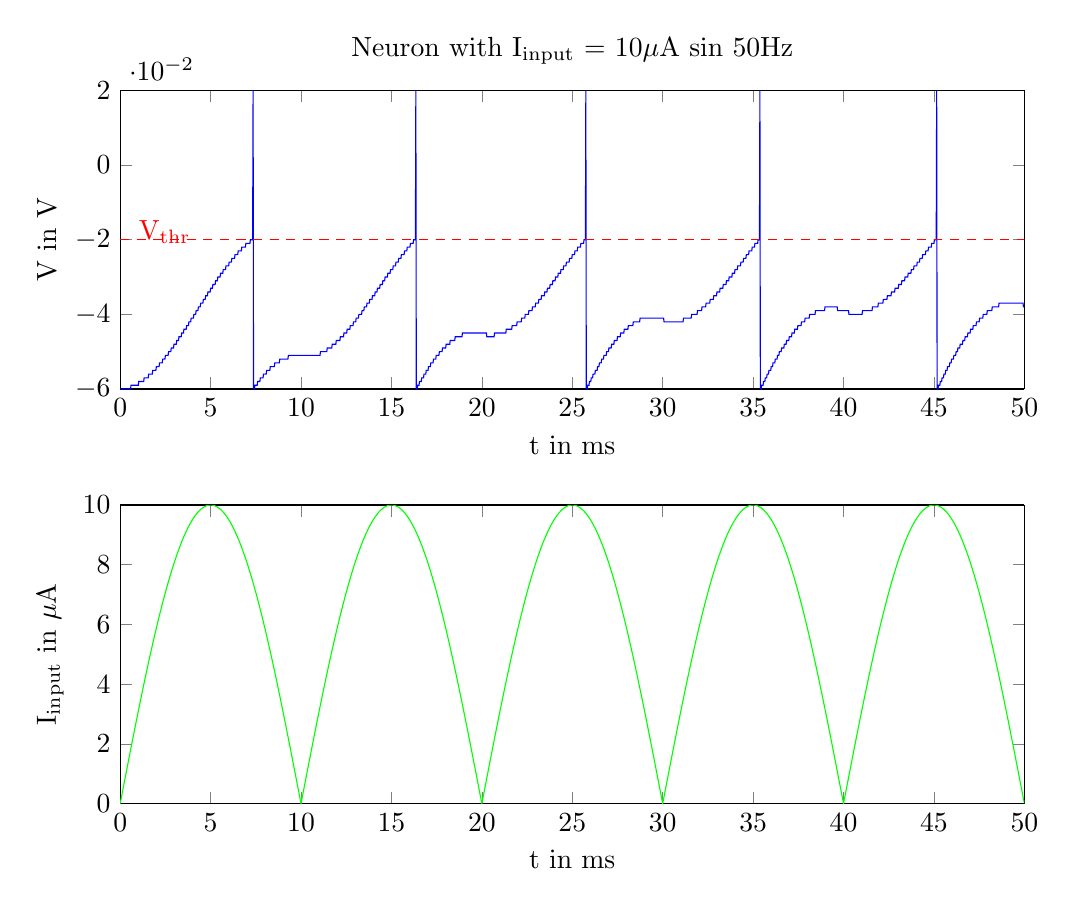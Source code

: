 % This file was created by matlab2tikz.
% Minimal pgfplots version: 1.3
%
%The latest updates can be retrieved from
%  http://www.mathworks.com/matlabcentral/fileexchange/22022-matlab2tikz
%where you can also make suggestions and rate matlab2tikz.
%
\begin{tikzpicture}

\begin{axis}[%
width=4.521in,
height=1.493in,
at={(0.758in,0.481in)},
scale only axis,
separate axis lines,
every outer x axis line/.append style={black},
every x tick label/.append style={font=\color{black}},
xmin=0,
xmax=50,
xlabel={t in ms},
every outer y axis line/.append style={black},
every y tick label/.append style={font=\color{black}},
ymin=0,
ymax=10,
ylabel={$\text{I}_{\text{input}}\text{ in }\mu\text{A}$}
]
\addplot [color=green,solid,forget plot]
  table[row sep=crcr]{%
0	0\\
0.025	0.079\\
0.05	0.157\\
0.075	0.236\\
0.1	0.314\\
0.125	0.393\\
0.15	0.471\\
0.175	0.55\\
0.2	0.628\\
0.225	0.706\\
0.25	0.785\\
0.275	0.863\\
0.3	0.941\\
0.325	1.019\\
0.35	1.097\\
0.375	1.175\\
0.4	1.253\\
0.425	1.331\\
0.45	1.409\\
0.475	1.487\\
0.5	1.564\\
0.525	1.642\\
0.55	1.719\\
0.575	1.797\\
0.6	1.874\\
0.625	1.951\\
0.65	2.028\\
0.675	2.105\\
0.7	2.181\\
0.725	2.258\\
0.75	2.334\\
0.775	2.411\\
0.8	2.487\\
0.825	2.563\\
0.85	2.639\\
0.875	2.714\\
0.9	2.79\\
0.925	2.865\\
0.95	2.94\\
0.975	3.015\\
1	3.09\\
1.025	3.165\\
1.05	3.239\\
1.075	3.313\\
1.1	3.387\\
1.125	3.461\\
1.15	3.535\\
1.175	3.608\\
1.2	3.681\\
1.225	3.754\\
1.25	3.827\\
1.275	3.899\\
1.3	3.971\\
1.325	4.043\\
1.35	4.115\\
1.375	4.187\\
1.4	4.258\\
1.425	4.329\\
1.45	4.399\\
1.475	4.47\\
1.5	4.54\\
1.525	4.61\\
1.55	4.679\\
1.575	4.749\\
1.6	4.818\\
1.625	4.886\\
1.65	4.955\\
1.675	5.023\\
1.7	5.09\\
1.725	5.158\\
1.75	5.225\\
1.775	5.292\\
1.8	5.358\\
1.825	5.424\\
1.85	5.49\\
1.875	5.556\\
1.9	5.621\\
1.925	5.686\\
1.95	5.75\\
1.975	5.814\\
2	5.878\\
2.025	5.941\\
2.05	6.004\\
2.075	6.067\\
2.1	6.129\\
2.125	6.191\\
2.15	6.252\\
2.175	6.314\\
2.2	6.374\\
2.225	6.435\\
2.25	6.494\\
2.275	6.554\\
2.3	6.613\\
2.325	6.672\\
2.35	6.73\\
2.375	6.788\\
2.4	6.845\\
2.425	6.903\\
2.45	6.959\\
2.475	7.015\\
2.5	7.071\\
2.525	7.126\\
2.55	7.181\\
2.575	7.236\\
2.6	7.29\\
2.625	7.343\\
2.65	7.396\\
2.675	7.449\\
2.7	7.501\\
2.725	7.553\\
2.75	7.604\\
2.775	7.655\\
2.8	7.705\\
2.825	7.755\\
2.85	7.804\\
2.875	7.853\\
2.9	7.902\\
2.925	7.949\\
2.95	7.997\\
2.975	8.044\\
3	8.09\\
3.025	8.136\\
3.05	8.181\\
3.075	8.226\\
3.1	8.271\\
3.125	8.315\\
3.15	8.358\\
3.175	8.401\\
3.2	8.443\\
3.225	8.485\\
3.25	8.526\\
3.275	8.567\\
3.3	8.607\\
3.325	8.647\\
3.35	8.686\\
3.375	8.725\\
3.4	8.763\\
3.425	8.801\\
3.45	8.838\\
3.475	8.874\\
3.5	8.91\\
3.525	8.945\\
3.55	8.98\\
3.575	9.015\\
3.6	9.048\\
3.625	9.081\\
3.65	9.114\\
3.675	9.146\\
3.7	9.178\\
3.725	9.208\\
3.75	9.239\\
3.775	9.269\\
3.8	9.298\\
3.825	9.326\\
3.85	9.354\\
3.875	9.382\\
3.9	9.409\\
3.925	9.435\\
3.95	9.461\\
3.975	9.486\\
4	9.511\\
4.025	9.535\\
4.05	9.558\\
4.075	9.581\\
4.1	9.603\\
4.125	9.625\\
4.15	9.646\\
4.175	9.666\\
4.2	9.686\\
4.225	9.705\\
4.25	9.724\\
4.275	9.742\\
4.3	9.759\\
4.325	9.776\\
4.35	9.792\\
4.375	9.808\\
4.4	9.823\\
4.425	9.837\\
4.45	9.851\\
4.475	9.864\\
4.5	9.877\\
4.525	9.889\\
4.55	9.9\\
4.575	9.911\\
4.6	9.921\\
4.625	9.931\\
4.65	9.94\\
4.675	9.948\\
4.7	9.956\\
4.725	9.963\\
4.75	9.969\\
4.775	9.975\\
4.8	9.98\\
4.825	9.985\\
4.85	9.989\\
4.875	9.992\\
4.9	9.995\\
4.925	9.997\\
4.95	9.999\\
4.975	10.0\\
5	10\\
5.025	10.0\\
5.05	9.999\\
5.075	9.997\\
5.1	9.995\\
5.125	9.992\\
5.15	9.989\\
5.175	9.985\\
5.2	9.98\\
5.225	9.975\\
5.25	9.969\\
5.275	9.963\\
5.3	9.956\\
5.325	9.948\\
5.35	9.94\\
5.375	9.931\\
5.4	9.921\\
5.425	9.911\\
5.45	9.9\\
5.475	9.889\\
5.5	9.877\\
5.525	9.864\\
5.55	9.851\\
5.575	9.837\\
5.6	9.823\\
5.625	9.808\\
5.65	9.792\\
5.675	9.776\\
5.7	9.759\\
5.725	9.742\\
5.75	9.724\\
5.775	9.705\\
5.8	9.686\\
5.825	9.666\\
5.85	9.646\\
5.875	9.625\\
5.9	9.603\\
5.925	9.581\\
5.95	9.558\\
5.975	9.535\\
6	9.511\\
6.025	9.486\\
6.05	9.461\\
6.075	9.435\\
6.1	9.409\\
6.125	9.382\\
6.15	9.354\\
6.175	9.326\\
6.2	9.298\\
6.225	9.269\\
6.25	9.239\\
6.275	9.208\\
6.3	9.178\\
6.325	9.146\\
6.35	9.114\\
6.375	9.081\\
6.4	9.048\\
6.425	9.015\\
6.45	8.98\\
6.475	8.945\\
6.5	8.91\\
6.525	8.874\\
6.55	8.838\\
6.575	8.801\\
6.6	8.763\\
6.625	8.725\\
6.65	8.686\\
6.675	8.647\\
6.7	8.607\\
6.725	8.567\\
6.75	8.526\\
6.775	8.485\\
6.8	8.443\\
6.825	8.401\\
6.85	8.358\\
6.875	8.315\\
6.9	8.271\\
6.925	8.226\\
6.95	8.181\\
6.975	8.136\\
7	8.09\\
7.025	8.044\\
7.05	7.997\\
7.075	7.949\\
7.1	7.902\\
7.125	7.853\\
7.15	7.804\\
7.175	7.755\\
7.2	7.705\\
7.225	7.655\\
7.25	7.604\\
7.275	7.553\\
7.3	7.501\\
7.325	7.449\\
7.35	7.396\\
7.375	7.343\\
7.4	7.29\\
7.425	7.236\\
7.45	7.181\\
7.475	7.126\\
7.5	7.071\\
7.525	7.015\\
7.55	6.959\\
7.575	6.903\\
7.6	6.845\\
7.625	6.788\\
7.65	6.73\\
7.675	6.672\\
7.7	6.613\\
7.725	6.554\\
7.75	6.494\\
7.775	6.435\\
7.8	6.374\\
7.825	6.314\\
7.85	6.252\\
7.875	6.191\\
7.9	6.129\\
7.925	6.067\\
7.95	6.004\\
7.975	5.941\\
8	5.878\\
8.025	5.814\\
8.05	5.75\\
8.075	5.686\\
8.1	5.621\\
8.125	5.556\\
8.15	5.49\\
8.175	5.424\\
8.2	5.358\\
8.225	5.292\\
8.25	5.225\\
8.275	5.158\\
8.3	5.09\\
8.325	5.023\\
8.35	4.955\\
8.375	4.886\\
8.4	4.818\\
8.425	4.749\\
8.45	4.679\\
8.475	4.61\\
8.5	4.54\\
8.525	4.47\\
8.55	4.399\\
8.575	4.329\\
8.6	4.258\\
8.625	4.187\\
8.65	4.115\\
8.675	4.043\\
8.7	3.971\\
8.725	3.899\\
8.75	3.827\\
8.775	3.754\\
8.8	3.681\\
8.825	3.608\\
8.85	3.535\\
8.875	3.461\\
8.9	3.387\\
8.925	3.313\\
8.95	3.239\\
8.975	3.165\\
9	3.09\\
9.025	3.015\\
9.05	2.94\\
9.075	2.865\\
9.1	2.79\\
9.125	2.714\\
9.15	2.639\\
9.175	2.563\\
9.2	2.487\\
9.225	2.411\\
9.25	2.334\\
9.275	2.258\\
9.3	2.181\\
9.325	2.105\\
9.35	2.028\\
9.375	1.951\\
9.4	1.874\\
9.425	1.797\\
9.45	1.719\\
9.475	1.642\\
9.5	1.564\\
9.525	1.487\\
9.55	1.409\\
9.575	1.331\\
9.6	1.253\\
9.625	1.175\\
9.65	1.097\\
9.675	1.019\\
9.7	0.941\\
9.725	0.863\\
9.75	0.785\\
9.775	0.706\\
9.8	0.628\\
9.825	0.55\\
9.85	0.471\\
9.875	0.393\\
9.9	0.314\\
9.925	0.236\\
9.95	0.157\\
9.975	0.079\\
10	1.225e-15\\
10.025	0.079\\
10.05	0.157\\
10.075	0.236\\
10.1	0.314\\
10.125	0.393\\
10.15	0.471\\
10.175	0.55\\
10.2	0.628\\
10.225	0.706\\
10.25	0.785\\
10.275	0.863\\
10.3	0.941\\
10.325	1.019\\
10.35	1.097\\
10.375	1.175\\
10.4	1.253\\
10.425	1.331\\
10.45	1.409\\
10.475	1.487\\
10.5	1.564\\
10.525	1.642\\
10.55	1.719\\
10.575	1.797\\
10.6	1.874\\
10.625	1.951\\
10.65	2.028\\
10.675	2.105\\
10.7	2.181\\
10.725	2.258\\
10.75	2.334\\
10.775	2.411\\
10.8	2.487\\
10.825	2.563\\
10.85	2.639\\
10.875	2.714\\
10.9	2.79\\
10.925	2.865\\
10.95	2.94\\
10.975	3.015\\
11	3.09\\
11.025	3.165\\
11.05	3.239\\
11.075	3.313\\
11.1	3.387\\
11.125	3.461\\
11.15	3.535\\
11.175	3.608\\
11.2	3.681\\
11.225	3.754\\
11.25	3.827\\
11.275	3.899\\
11.3	3.971\\
11.325	4.043\\
11.35	4.115\\
11.375	4.187\\
11.4	4.258\\
11.425	4.329\\
11.45	4.399\\
11.475	4.47\\
11.5	4.54\\
11.525	4.61\\
11.55	4.679\\
11.575	4.749\\
11.6	4.818\\
11.625	4.886\\
11.65	4.955\\
11.675	5.023\\
11.7	5.09\\
11.725	5.158\\
11.75	5.225\\
11.775	5.292\\
11.8	5.358\\
11.825	5.424\\
11.85	5.49\\
11.875	5.556\\
11.9	5.621\\
11.925	5.686\\
11.95	5.75\\
11.975	5.814\\
12	5.878\\
12.025	5.941\\
12.05	6.004\\
12.075	6.067\\
12.1	6.129\\
12.125	6.191\\
12.15	6.252\\
12.175	6.314\\
12.2	6.374\\
12.225	6.435\\
12.25	6.494\\
12.275	6.554\\
12.3	6.613\\
12.325	6.672\\
12.35	6.73\\
12.375	6.788\\
12.4	6.845\\
12.425	6.903\\
12.45	6.959\\
12.475	7.015\\
12.5	7.071\\
12.525	7.126\\
12.55	7.181\\
12.575	7.236\\
12.6	7.29\\
12.625	7.343\\
12.65	7.396\\
12.675	7.449\\
12.7	7.501\\
12.725	7.553\\
12.75	7.604\\
12.775	7.655\\
12.8	7.705\\
12.825	7.755\\
12.85	7.804\\
12.875	7.853\\
12.9	7.902\\
12.925	7.949\\
12.95	7.997\\
12.975	8.044\\
13	8.09\\
13.025	8.136\\
13.05	8.181\\
13.075	8.226\\
13.1	8.271\\
13.125	8.315\\
13.15	8.358\\
13.175	8.401\\
13.2	8.443\\
13.225	8.485\\
13.25	8.526\\
13.275	8.567\\
13.3	8.607\\
13.325	8.647\\
13.35	8.686\\
13.375	8.725\\
13.4	8.763\\
13.425	8.801\\
13.45	8.838\\
13.475	8.874\\
13.5	8.91\\
13.525	8.945\\
13.55	8.98\\
13.575	9.015\\
13.6	9.048\\
13.625	9.081\\
13.65	9.114\\
13.675	9.146\\
13.7	9.178\\
13.725	9.208\\
13.75	9.239\\
13.775	9.269\\
13.8	9.298\\
13.825	9.326\\
13.85	9.354\\
13.875	9.382\\
13.9	9.409\\
13.925	9.435\\
13.95	9.461\\
13.975	9.486\\
14	9.511\\
14.025	9.535\\
14.05	9.558\\
14.075	9.581\\
14.1	9.603\\
14.125	9.625\\
14.15	9.646\\
14.175	9.666\\
14.2	9.686\\
14.225	9.705\\
14.25	9.724\\
14.275	9.742\\
14.3	9.759\\
14.325	9.776\\
14.35	9.792\\
14.375	9.808\\
14.4	9.823\\
14.425	9.837\\
14.45	9.851\\
14.475	9.864\\
14.5	9.877\\
14.525	9.889\\
14.55	9.9\\
14.575	9.911\\
14.6	9.921\\
14.625	9.931\\
14.65	9.94\\
14.675	9.948\\
14.7	9.956\\
14.725	9.963\\
14.75	9.969\\
14.775	9.975\\
14.8	9.98\\
14.825	9.985\\
14.85	9.989\\
14.875	9.992\\
14.9	9.995\\
14.925	9.997\\
14.95	9.999\\
14.975	10.0\\
15	10\\
15.025	10.0\\
15.05	9.999\\
15.075	9.997\\
15.1	9.995\\
15.125	9.992\\
15.15	9.989\\
15.175	9.985\\
15.2	9.98\\
15.225	9.975\\
15.25	9.969\\
15.275	9.963\\
15.3	9.956\\
15.325	9.948\\
15.35	9.94\\
15.375	9.931\\
15.4	9.921\\
15.425	9.911\\
15.45	9.9\\
15.475	9.889\\
15.5	9.877\\
15.525	9.864\\
15.55	9.851\\
15.575	9.837\\
15.6	9.823\\
15.625	9.808\\
15.65	9.792\\
15.675	9.776\\
15.7	9.759\\
15.725	9.742\\
15.75	9.724\\
15.775	9.705\\
15.8	9.686\\
15.825	9.666\\
15.85	9.646\\
15.875	9.625\\
15.9	9.603\\
15.925	9.581\\
15.95	9.558\\
15.975	9.535\\
16	9.511\\
16.025	9.486\\
16.05	9.461\\
16.075	9.435\\
16.1	9.409\\
16.125	9.382\\
16.15	9.354\\
16.175	9.326\\
16.2	9.298\\
16.225	9.269\\
16.25	9.239\\
16.275	9.208\\
16.3	9.178\\
16.325	9.146\\
16.35	9.114\\
16.375	9.081\\
16.4	9.048\\
16.425	9.015\\
16.45	8.98\\
16.475	8.945\\
16.5	8.91\\
16.525	8.874\\
16.55	8.838\\
16.575	8.801\\
16.6	8.763\\
16.625	8.725\\
16.65	8.686\\
16.675	8.647\\
16.7	8.607\\
16.725	8.567\\
16.75	8.526\\
16.775	8.485\\
16.8	8.443\\
16.825	8.401\\
16.85	8.358\\
16.875	8.315\\
16.9	8.271\\
16.925	8.226\\
16.95	8.181\\
16.975	8.136\\
17	8.09\\
17.025	8.044\\
17.05	7.997\\
17.075	7.949\\
17.1	7.902\\
17.125	7.853\\
17.15	7.804\\
17.175	7.755\\
17.2	7.705\\
17.225	7.655\\
17.25	7.604\\
17.275	7.553\\
17.3	7.501\\
17.325	7.449\\
17.35	7.396\\
17.375	7.343\\
17.4	7.29\\
17.425	7.236\\
17.45	7.181\\
17.475	7.126\\
17.5	7.071\\
17.525	7.015\\
17.55	6.959\\
17.575	6.903\\
17.6	6.845\\
17.625	6.788\\
17.65	6.73\\
17.675	6.672\\
17.7	6.613\\
17.725	6.554\\
17.75	6.494\\
17.775	6.435\\
17.8	6.374\\
17.825	6.314\\
17.85	6.252\\
17.875	6.191\\
17.9	6.129\\
17.925	6.067\\
17.95	6.004\\
17.975	5.941\\
18	5.878\\
18.025	5.814\\
18.05	5.75\\
18.075	5.686\\
18.1	5.621\\
18.125	5.556\\
18.15	5.49\\
18.175	5.424\\
18.2	5.358\\
18.225	5.292\\
18.25	5.225\\
18.275	5.158\\
18.3	5.09\\
18.325	5.023\\
18.35	4.955\\
18.375	4.886\\
18.4	4.818\\
18.425	4.749\\
18.45	4.679\\
18.475	4.61\\
18.5	4.54\\
18.525	4.47\\
18.55	4.399\\
18.575	4.329\\
18.6	4.258\\
18.625	4.187\\
18.65	4.115\\
18.675	4.043\\
18.7	3.971\\
18.725	3.899\\
18.75	3.827\\
18.775	3.754\\
18.8	3.681\\
18.825	3.608\\
18.85	3.535\\
18.875	3.461\\
18.9	3.387\\
18.925	3.313\\
18.95	3.239\\
18.975	3.165\\
19	3.09\\
19.025	3.015\\
19.05	2.94\\
19.075	2.865\\
19.1	2.79\\
19.125	2.714\\
19.15	2.639\\
19.175	2.563\\
19.2	2.487\\
19.225	2.411\\
19.25	2.334\\
19.275	2.258\\
19.3	2.181\\
19.325	2.105\\
19.35	2.028\\
19.375	1.951\\
19.4	1.874\\
19.425	1.797\\
19.45	1.719\\
19.475	1.642\\
19.5	1.564\\
19.525	1.487\\
19.55	1.409\\
19.575	1.331\\
19.6	1.253\\
19.625	1.175\\
19.65	1.097\\
19.675	1.019\\
19.7	0.941\\
19.725	0.863\\
19.75	0.785\\
19.775	0.706\\
19.8	0.628\\
19.825	0.55\\
19.85	0.471\\
19.875	0.393\\
19.9	0.314\\
19.925	0.236\\
19.95	0.157\\
19.975	0.079\\
20	2.449e-15\\
20.025	0.079\\
20.05	0.157\\
20.075	0.236\\
20.1	0.314\\
20.125	0.393\\
20.15	0.471\\
20.175	0.55\\
20.2	0.628\\
20.225	0.706\\
20.25	0.785\\
20.275	0.863\\
20.3	0.941\\
20.325	1.019\\
20.35	1.097\\
20.375	1.175\\
20.4	1.253\\
20.425	1.331\\
20.45	1.409\\
20.475	1.487\\
20.5	1.564\\
20.525	1.642\\
20.55	1.719\\
20.575	1.797\\
20.6	1.874\\
20.625	1.951\\
20.65	2.028\\
20.675	2.105\\
20.7	2.181\\
20.725	2.258\\
20.75	2.334\\
20.775	2.411\\
20.8	2.487\\
20.825	2.563\\
20.85	2.639\\
20.875	2.714\\
20.9	2.79\\
20.925	2.865\\
20.95	2.94\\
20.975	3.015\\
21	3.09\\
21.025	3.165\\
21.05	3.239\\
21.075	3.313\\
21.1	3.387\\
21.125	3.461\\
21.15	3.535\\
21.175	3.608\\
21.2	3.681\\
21.225	3.754\\
21.25	3.827\\
21.275	3.899\\
21.3	3.971\\
21.325	4.043\\
21.35	4.115\\
21.375	4.187\\
21.4	4.258\\
21.425	4.329\\
21.45	4.399\\
21.475	4.47\\
21.5	4.54\\
21.525	4.61\\
21.55	4.679\\
21.575	4.749\\
21.6	4.818\\
21.625	4.886\\
21.65	4.955\\
21.675	5.023\\
21.7	5.09\\
21.725	5.158\\
21.75	5.225\\
21.775	5.292\\
21.8	5.358\\
21.825	5.424\\
21.85	5.49\\
21.875	5.556\\
21.9	5.621\\
21.925	5.686\\
21.95	5.75\\
21.975	5.814\\
22	5.878\\
22.025	5.941\\
22.05	6.004\\
22.075	6.067\\
22.1	6.129\\
22.125	6.191\\
22.15	6.252\\
22.175	6.314\\
22.2	6.374\\
22.225	6.435\\
22.25	6.494\\
22.275	6.554\\
22.3	6.613\\
22.325	6.672\\
22.35	6.73\\
22.375	6.788\\
22.4	6.845\\
22.425	6.903\\
22.45	6.959\\
22.475	7.015\\
22.5	7.071\\
22.525	7.126\\
22.55	7.181\\
22.575	7.236\\
22.6	7.29\\
22.625	7.343\\
22.65	7.396\\
22.675	7.449\\
22.7	7.501\\
22.725	7.553\\
22.75	7.604\\
22.775	7.655\\
22.8	7.705\\
22.825	7.755\\
22.85	7.804\\
22.875	7.853\\
22.9	7.902\\
22.925	7.949\\
22.95	7.997\\
22.975	8.044\\
23	8.09\\
23.025	8.136\\
23.05	8.181\\
23.075	8.226\\
23.1	8.271\\
23.125	8.315\\
23.15	8.358\\
23.175	8.401\\
23.2	8.443\\
23.225	8.485\\
23.25	8.526\\
23.275	8.567\\
23.3	8.607\\
23.325	8.647\\
23.35	8.686\\
23.375	8.725\\
23.4	8.763\\
23.425	8.801\\
23.45	8.838\\
23.475	8.874\\
23.5	8.91\\
23.525	8.945\\
23.55	8.98\\
23.575	9.015\\
23.6	9.048\\
23.625	9.081\\
23.65	9.114\\
23.675	9.146\\
23.7	9.178\\
23.725	9.208\\
23.75	9.239\\
23.775	9.269\\
23.8	9.298\\
23.825	9.326\\
23.85	9.354\\
23.875	9.382\\
23.9	9.409\\
23.925	9.435\\
23.95	9.461\\
23.975	9.486\\
24	9.511\\
24.025	9.535\\
24.05	9.558\\
24.075	9.581\\
24.1	9.603\\
24.125	9.625\\
24.15	9.646\\
24.175	9.666\\
24.2	9.686\\
24.225	9.705\\
24.25	9.724\\
24.275	9.742\\
24.3	9.759\\
24.325	9.776\\
24.35	9.792\\
24.375	9.808\\
24.4	9.823\\
24.425	9.837\\
24.45	9.851\\
24.475	9.864\\
24.5	9.877\\
24.525	9.889\\
24.55	9.9\\
24.575	9.911\\
24.6	9.921\\
24.625	9.931\\
24.65	9.94\\
24.675	9.948\\
24.7	9.956\\
24.725	9.963\\
24.75	9.969\\
24.775	9.975\\
24.8	9.98\\
24.825	9.985\\
24.85	9.989\\
24.875	9.992\\
24.9	9.995\\
24.925	9.997\\
24.95	9.999\\
24.975	10.0\\
25	10\\
25.025	10.0\\
25.05	9.999\\
25.075	9.997\\
25.1	9.995\\
25.125	9.992\\
25.15	9.989\\
25.175	9.985\\
25.2	9.98\\
25.225	9.975\\
25.25	9.969\\
25.275	9.963\\
25.3	9.956\\
25.325	9.948\\
25.35	9.94\\
25.375	9.931\\
25.4	9.921\\
25.425	9.911\\
25.45	9.9\\
25.475	9.889\\
25.5	9.877\\
25.525	9.864\\
25.55	9.851\\
25.575	9.837\\
25.6	9.823\\
25.625	9.808\\
25.65	9.792\\
25.675	9.776\\
25.7	9.759\\
25.725	9.742\\
25.75	9.724\\
25.775	9.705\\
25.8	9.686\\
25.825	9.666\\
25.85	9.646\\
25.875	9.625\\
25.9	9.603\\
25.925	9.581\\
25.95	9.558\\
25.975	9.535\\
26	9.511\\
26.025	9.486\\
26.05	9.461\\
26.075	9.435\\
26.1	9.409\\
26.125	9.382\\
26.15	9.354\\
26.175	9.326\\
26.2	9.298\\
26.225	9.269\\
26.25	9.239\\
26.275	9.208\\
26.3	9.178\\
26.325	9.146\\
26.35	9.114\\
26.375	9.081\\
26.4	9.048\\
26.425	9.015\\
26.45	8.98\\
26.475	8.945\\
26.5	8.91\\
26.525	8.874\\
26.55	8.838\\
26.575	8.801\\
26.6	8.763\\
26.625	8.725\\
26.65	8.686\\
26.675	8.647\\
26.7	8.607\\
26.725	8.567\\
26.75	8.526\\
26.775	8.485\\
26.8	8.443\\
26.825	8.401\\
26.85	8.358\\
26.875	8.315\\
26.9	8.271\\
26.925	8.226\\
26.95	8.181\\
26.975	8.136\\
27	8.09\\
27.025	8.044\\
27.05	7.997\\
27.075	7.949\\
27.1	7.902\\
27.125	7.853\\
27.15	7.804\\
27.175	7.755\\
27.2	7.705\\
27.225	7.655\\
27.25	7.604\\
27.275	7.553\\
27.3	7.501\\
27.325	7.449\\
27.35	7.396\\
27.375	7.343\\
27.4	7.29\\
27.425	7.236\\
27.45	7.181\\
27.475	7.126\\
27.5	7.071\\
27.525	7.015\\
27.55	6.959\\
27.575	6.903\\
27.6	6.845\\
27.625	6.788\\
27.65	6.73\\
27.675	6.672\\
27.7	6.613\\
27.725	6.554\\
27.75	6.494\\
27.775	6.435\\
27.8	6.374\\
27.825	6.314\\
27.85	6.252\\
27.875	6.191\\
27.9	6.129\\
27.925	6.067\\
27.95	6.004\\
27.975	5.941\\
28	5.878\\
28.025	5.814\\
28.05	5.75\\
28.075	5.686\\
28.1	5.621\\
28.125	5.556\\
28.15	5.49\\
28.175	5.424\\
28.2	5.358\\
28.225	5.292\\
28.25	5.225\\
28.275	5.158\\
28.3	5.09\\
28.325	5.023\\
28.35	4.955\\
28.375	4.886\\
28.4	4.818\\
28.425	4.749\\
28.45	4.679\\
28.475	4.61\\
28.5	4.54\\
28.525	4.47\\
28.55	4.399\\
28.575	4.329\\
28.6	4.258\\
28.625	4.187\\
28.65	4.115\\
28.675	4.043\\
28.7	3.971\\
28.725	3.899\\
28.75	3.827\\
28.775	3.754\\
28.8	3.681\\
28.825	3.608\\
28.85	3.535\\
28.875	3.461\\
28.9	3.387\\
28.925	3.313\\
28.95	3.239\\
28.975	3.165\\
29	3.09\\
29.025	3.015\\
29.05	2.94\\
29.075	2.865\\
29.1	2.79\\
29.125	2.714\\
29.15	2.639\\
29.175	2.563\\
29.2	2.487\\
29.225	2.411\\
29.25	2.334\\
29.275	2.258\\
29.3	2.181\\
29.325	2.105\\
29.35	2.028\\
29.375	1.951\\
29.4	1.874\\
29.425	1.797\\
29.45	1.719\\
29.475	1.642\\
29.5	1.564\\
29.525	1.487\\
29.55	1.409\\
29.575	1.331\\
29.6	1.253\\
29.625	1.175\\
29.65	1.097\\
29.675	1.019\\
29.7	0.941\\
29.725	0.863\\
29.75	0.785\\
29.775	0.706\\
29.8	0.628\\
29.825	0.55\\
29.85	0.471\\
29.875	0.393\\
29.9	0.314\\
29.925	0.236\\
29.95	0.157\\
29.975	0.079\\
30	1.409e-14\\
30.025	0.079\\
30.05	0.157\\
30.075	0.236\\
30.1	0.314\\
30.125	0.393\\
30.15	0.471\\
30.175	0.55\\
30.2	0.628\\
30.225	0.706\\
30.25	0.785\\
30.275	0.863\\
30.3	0.941\\
30.325	1.019\\
30.35	1.097\\
30.375	1.175\\
30.4	1.253\\
30.425	1.331\\
30.45	1.409\\
30.475	1.487\\
30.5	1.564\\
30.525	1.642\\
30.55	1.719\\
30.575	1.797\\
30.6	1.874\\
30.625	1.951\\
30.65	2.028\\
30.675	2.105\\
30.7	2.181\\
30.725	2.258\\
30.75	2.334\\
30.775	2.411\\
30.8	2.487\\
30.825	2.563\\
30.85	2.639\\
30.875	2.714\\
30.9	2.79\\
30.925	2.865\\
30.95	2.94\\
30.975	3.015\\
31	3.09\\
31.025	3.165\\
31.05	3.239\\
31.075	3.313\\
31.1	3.387\\
31.125	3.461\\
31.15	3.535\\
31.175	3.608\\
31.2	3.681\\
31.225	3.754\\
31.25	3.827\\
31.275	3.899\\
31.3	3.971\\
31.325	4.043\\
31.35	4.115\\
31.375	4.187\\
31.4	4.258\\
31.425	4.329\\
31.45	4.399\\
31.475	4.47\\
31.5	4.54\\
31.525	4.61\\
31.55	4.679\\
31.575	4.749\\
31.6	4.818\\
31.625	4.886\\
31.65	4.955\\
31.675	5.023\\
31.7	5.09\\
31.725	5.158\\
31.75	5.225\\
31.775	5.292\\
31.8	5.358\\
31.825	5.424\\
31.85	5.49\\
31.875	5.556\\
31.9	5.621\\
31.925	5.686\\
31.95	5.75\\
31.975	5.814\\
32	5.878\\
32.025	5.941\\
32.05	6.004\\
32.075	6.067\\
32.1	6.129\\
32.125	6.191\\
32.15	6.252\\
32.175	6.314\\
32.2	6.374\\
32.225	6.435\\
32.25	6.494\\
32.275	6.554\\
32.3	6.613\\
32.325	6.672\\
32.35	6.73\\
32.375	6.788\\
32.4	6.845\\
32.425	6.903\\
32.45	6.959\\
32.475	7.015\\
32.5	7.071\\
32.525	7.126\\
32.55	7.181\\
32.575	7.236\\
32.6	7.29\\
32.625	7.343\\
32.65	7.396\\
32.675	7.449\\
32.7	7.501\\
32.725	7.553\\
32.75	7.604\\
32.775	7.655\\
32.8	7.705\\
32.825	7.755\\
32.85	7.804\\
32.875	7.853\\
32.9	7.902\\
32.925	7.949\\
32.95	7.997\\
32.975	8.044\\
33	8.09\\
33.025	8.136\\
33.05	8.181\\
33.075	8.226\\
33.1	8.271\\
33.125	8.315\\
33.15	8.358\\
33.175	8.401\\
33.2	8.443\\
33.225	8.485\\
33.25	8.526\\
33.275	8.567\\
33.3	8.607\\
33.325	8.647\\
33.35	8.686\\
33.375	8.725\\
33.4	8.763\\
33.425	8.801\\
33.45	8.838\\
33.475	8.874\\
33.5	8.91\\
33.525	8.945\\
33.55	8.98\\
33.575	9.015\\
33.6	9.048\\
33.625	9.081\\
33.65	9.114\\
33.675	9.146\\
33.7	9.178\\
33.725	9.208\\
33.75	9.239\\
33.775	9.269\\
33.8	9.298\\
33.825	9.326\\
33.85	9.354\\
33.875	9.382\\
33.9	9.409\\
33.925	9.435\\
33.95	9.461\\
33.975	9.486\\
34	9.511\\
34.025	9.535\\
34.05	9.558\\
34.075	9.581\\
34.1	9.603\\
34.125	9.625\\
34.15	9.646\\
34.175	9.666\\
34.2	9.686\\
34.225	9.705\\
34.25	9.724\\
34.275	9.742\\
34.3	9.759\\
34.325	9.776\\
34.35	9.792\\
34.375	9.808\\
34.4	9.823\\
34.425	9.837\\
34.45	9.851\\
34.475	9.864\\
34.5	9.877\\
34.525	9.889\\
34.55	9.9\\
34.575	9.911\\
34.6	9.921\\
34.625	9.931\\
34.65	9.94\\
34.675	9.948\\
34.7	9.956\\
34.725	9.963\\
34.75	9.969\\
34.775	9.975\\
34.8	9.98\\
34.825	9.985\\
34.85	9.989\\
34.875	9.992\\
34.9	9.995\\
34.925	9.997\\
34.95	9.999\\
34.975	10.0\\
35	10\\
35.025	10.0\\
35.05	9.999\\
35.075	9.997\\
35.1	9.995\\
35.125	9.992\\
35.15	9.989\\
35.175	9.985\\
35.2	9.98\\
35.225	9.975\\
35.25	9.969\\
35.275	9.963\\
35.3	9.956\\
35.325	9.948\\
35.35	9.94\\
35.375	9.931\\
35.4	9.921\\
35.425	9.911\\
35.45	9.9\\
35.475	9.889\\
35.5	9.877\\
35.525	9.864\\
35.55	9.851\\
35.575	9.837\\
35.6	9.823\\
35.625	9.808\\
35.65	9.792\\
35.675	9.776\\
35.7	9.759\\
35.725	9.742\\
35.75	9.724\\
35.775	9.705\\
35.8	9.686\\
35.825	9.666\\
35.85	9.646\\
35.875	9.625\\
35.9	9.603\\
35.925	9.581\\
35.95	9.558\\
35.975	9.535\\
36	9.511\\
36.025	9.486\\
36.05	9.461\\
36.075	9.435\\
36.1	9.409\\
36.125	9.382\\
36.15	9.354\\
36.175	9.326\\
36.2	9.298\\
36.225	9.269\\
36.25	9.239\\
36.275	9.208\\
36.3	9.178\\
36.325	9.146\\
36.35	9.114\\
36.375	9.081\\
36.4	9.048\\
36.425	9.015\\
36.45	8.98\\
36.475	8.945\\
36.5	8.91\\
36.525	8.874\\
36.55	8.838\\
36.575	8.801\\
36.6	8.763\\
36.625	8.725\\
36.65	8.686\\
36.675	8.647\\
36.7	8.607\\
36.725	8.567\\
36.75	8.526\\
36.775	8.485\\
36.8	8.443\\
36.825	8.401\\
36.85	8.358\\
36.875	8.315\\
36.9	8.271\\
36.925	8.226\\
36.95	8.181\\
36.975	8.136\\
37	8.09\\
37.025	8.044\\
37.05	7.997\\
37.075	7.949\\
37.1	7.902\\
37.125	7.853\\
37.15	7.804\\
37.175	7.755\\
37.2	7.705\\
37.225	7.655\\
37.25	7.604\\
37.275	7.553\\
37.3	7.501\\
37.325	7.449\\
37.35	7.396\\
37.375	7.343\\
37.4	7.29\\
37.425	7.236\\
37.45	7.181\\
37.475	7.126\\
37.5	7.071\\
37.525	7.015\\
37.55	6.959\\
37.575	6.903\\
37.6	6.845\\
37.625	6.788\\
37.65	6.73\\
37.675	6.672\\
37.7	6.613\\
37.725	6.554\\
37.75	6.494\\
37.775	6.435\\
37.8	6.374\\
37.825	6.314\\
37.85	6.252\\
37.875	6.191\\
37.9	6.129\\
37.925	6.067\\
37.95	6.004\\
37.975	5.941\\
38	5.878\\
38.025	5.814\\
38.05	5.75\\
38.075	5.686\\
38.1	5.621\\
38.125	5.556\\
38.15	5.49\\
38.175	5.424\\
38.2	5.358\\
38.225	5.292\\
38.25	5.225\\
38.275	5.158\\
38.3	5.09\\
38.325	5.023\\
38.35	4.955\\
38.375	4.886\\
38.4	4.818\\
38.425	4.749\\
38.45	4.679\\
38.475	4.61\\
38.5	4.54\\
38.525	4.47\\
38.55	4.399\\
38.575	4.329\\
38.6	4.258\\
38.625	4.187\\
38.65	4.115\\
38.675	4.043\\
38.7	3.971\\
38.725	3.899\\
38.75	3.827\\
38.775	3.754\\
38.8	3.681\\
38.825	3.608\\
38.85	3.535\\
38.875	3.461\\
38.9	3.387\\
38.925	3.313\\
38.95	3.239\\
38.975	3.165\\
39	3.09\\
39.025	3.015\\
39.05	2.94\\
39.075	2.865\\
39.1	2.79\\
39.125	2.714\\
39.15	2.639\\
39.175	2.563\\
39.2	2.487\\
39.225	2.411\\
39.25	2.334\\
39.275	2.258\\
39.3	2.181\\
39.325	2.105\\
39.35	2.028\\
39.375	1.951\\
39.4	1.874\\
39.425	1.797\\
39.45	1.719\\
39.475	1.642\\
39.5	1.564\\
39.525	1.487\\
39.55	1.409\\
39.575	1.331\\
39.6	1.253\\
39.625	1.175\\
39.65	1.097\\
39.675	1.019\\
39.7	0.941\\
39.725	0.863\\
39.75	0.785\\
39.775	0.706\\
39.8	0.628\\
39.825	0.55\\
39.85	0.471\\
39.875	0.393\\
39.9	0.314\\
39.925	0.236\\
39.95	0.157\\
39.975	0.079\\
40	4.899e-15\\
40.025	0.079\\
40.05	0.157\\
40.075	0.236\\
40.1	0.314\\
40.125	0.393\\
40.15	0.471\\
40.175	0.55\\
40.2	0.628\\
40.225	0.706\\
40.25	0.785\\
40.275	0.863\\
40.3	0.941\\
40.325	1.019\\
40.35	1.097\\
40.375	1.175\\
40.4	1.253\\
40.425	1.331\\
40.45	1.409\\
40.475	1.487\\
40.5	1.564\\
40.525	1.642\\
40.55	1.719\\
40.575	1.797\\
40.6	1.874\\
40.625	1.951\\
40.65	2.028\\
40.675	2.105\\
40.7	2.181\\
40.725	2.258\\
40.75	2.334\\
40.775	2.411\\
40.8	2.487\\
40.825	2.563\\
40.85	2.639\\
40.875	2.714\\
40.9	2.79\\
40.925	2.865\\
40.95	2.94\\
40.975	3.015\\
41	3.09\\
41.025	3.165\\
41.05	3.239\\
41.075	3.313\\
41.1	3.387\\
41.125	3.461\\
41.15	3.535\\
41.175	3.608\\
41.2	3.681\\
41.225	3.754\\
41.25	3.827\\
41.275	3.899\\
41.3	3.971\\
41.325	4.043\\
41.35	4.115\\
41.375	4.187\\
41.4	4.258\\
41.425	4.329\\
41.45	4.399\\
41.475	4.47\\
41.5	4.54\\
41.525	4.61\\
41.55	4.679\\
41.575	4.749\\
41.6	4.818\\
41.625	4.886\\
41.65	4.955\\
41.675	5.023\\
41.7	5.09\\
41.725	5.158\\
41.75	5.225\\
41.775	5.292\\
41.8	5.358\\
41.825	5.424\\
41.85	5.49\\
41.875	5.556\\
41.9	5.621\\
41.925	5.686\\
41.95	5.75\\
41.975	5.814\\
42	5.878\\
42.025	5.941\\
42.05	6.004\\
42.075	6.067\\
42.1	6.129\\
42.125	6.191\\
42.15	6.252\\
42.175	6.314\\
42.2	6.374\\
42.225	6.435\\
42.25	6.494\\
42.275	6.554\\
42.3	6.613\\
42.325	6.672\\
42.35	6.73\\
42.375	6.788\\
42.4	6.845\\
42.425	6.903\\
42.45	6.959\\
42.475	7.015\\
42.5	7.071\\
42.525	7.126\\
42.55	7.181\\
42.575	7.236\\
42.6	7.29\\
42.625	7.343\\
42.65	7.396\\
42.675	7.449\\
42.7	7.501\\
42.725	7.553\\
42.75	7.604\\
42.775	7.655\\
42.8	7.705\\
42.825	7.755\\
42.85	7.804\\
42.875	7.853\\
42.9	7.902\\
42.925	7.949\\
42.95	7.997\\
42.975	8.044\\
43	8.09\\
43.025	8.136\\
43.05	8.181\\
43.075	8.226\\
43.1	8.271\\
43.125	8.315\\
43.15	8.358\\
43.175	8.401\\
43.2	8.443\\
43.225	8.485\\
43.25	8.526\\
43.275	8.567\\
43.3	8.607\\
43.325	8.647\\
43.35	8.686\\
43.375	8.725\\
43.4	8.763\\
43.425	8.801\\
43.45	8.838\\
43.475	8.874\\
43.5	8.91\\
43.525	8.945\\
43.55	8.98\\
43.575	9.015\\
43.6	9.048\\
43.625	9.081\\
43.65	9.114\\
43.675	9.146\\
43.7	9.178\\
43.725	9.208\\
43.75	9.239\\
43.775	9.269\\
43.8	9.298\\
43.825	9.326\\
43.85	9.354\\
43.875	9.382\\
43.9	9.409\\
43.925	9.435\\
43.95	9.461\\
43.975	9.486\\
44	9.511\\
44.025	9.535\\
44.05	9.558\\
44.075	9.581\\
44.1	9.603\\
44.125	9.625\\
44.15	9.646\\
44.175	9.666\\
44.2	9.686\\
44.225	9.705\\
44.25	9.724\\
44.275	9.742\\
44.3	9.759\\
44.325	9.776\\
44.35	9.792\\
44.375	9.808\\
44.4	9.823\\
44.425	9.837\\
44.45	9.851\\
44.475	9.864\\
44.5	9.877\\
44.525	9.889\\
44.55	9.9\\
44.575	9.911\\
44.6	9.921\\
44.625	9.931\\
44.65	9.94\\
44.675	9.948\\
44.7	9.956\\
44.725	9.963\\
44.75	9.969\\
44.775	9.975\\
44.8	9.98\\
44.825	9.985\\
44.85	9.989\\
44.875	9.992\\
44.9	9.995\\
44.925	9.997\\
44.95	9.999\\
44.975	10.0\\
45	10\\
45.025	10.0\\
45.05	9.999\\
45.075	9.997\\
45.1	9.995\\
45.125	9.992\\
45.15	9.989\\
45.175	9.985\\
45.2	9.98\\
45.225	9.975\\
45.25	9.969\\
45.275	9.963\\
45.3	9.956\\
45.325	9.948\\
45.35	9.94\\
45.375	9.931\\
45.4	9.921\\
45.425	9.911\\
45.45	9.9\\
45.475	9.889\\
45.5	9.877\\
45.525	9.864\\
45.55	9.851\\
45.575	9.837\\
45.6	9.823\\
45.625	9.808\\
45.65	9.792\\
45.675	9.776\\
45.7	9.759\\
45.725	9.742\\
45.75	9.724\\
45.775	9.705\\
45.8	9.686\\
45.825	9.666\\
45.85	9.646\\
45.875	9.625\\
45.9	9.603\\
45.925	9.581\\
45.95	9.558\\
45.975	9.535\\
46	9.511\\
46.025	9.486\\
46.05	9.461\\
46.075	9.435\\
46.1	9.409\\
46.125	9.382\\
46.15	9.354\\
46.175	9.326\\
46.2	9.298\\
46.225	9.269\\
46.25	9.239\\
46.275	9.208\\
46.3	9.178\\
46.325	9.146\\
46.35	9.114\\
46.375	9.081\\
46.4	9.048\\
46.425	9.015\\
46.45	8.98\\
46.475	8.945\\
46.5	8.91\\
46.525	8.874\\
46.55	8.838\\
46.575	8.801\\
46.6	8.763\\
46.625	8.725\\
46.65	8.686\\
46.675	8.647\\
46.7	8.607\\
46.725	8.567\\
46.75	8.526\\
46.775	8.485\\
46.8	8.443\\
46.825	8.401\\
46.85	8.358\\
46.875	8.315\\
46.9	8.271\\
46.925	8.226\\
46.95	8.181\\
46.975	8.136\\
47	8.09\\
47.025	8.044\\
47.05	7.997\\
47.075	7.949\\
47.1	7.902\\
47.125	7.853\\
47.15	7.804\\
47.175	7.755\\
47.2	7.705\\
47.225	7.655\\
47.25	7.604\\
47.275	7.553\\
47.3	7.501\\
47.325	7.449\\
47.35	7.396\\
47.375	7.343\\
47.4	7.29\\
47.425	7.236\\
47.45	7.181\\
47.475	7.126\\
47.5	7.071\\
47.525	7.015\\
47.55	6.959\\
47.575	6.903\\
47.6	6.845\\
47.625	6.788\\
47.65	6.73\\
47.675	6.672\\
47.7	6.613\\
47.725	6.554\\
47.75	6.494\\
47.775	6.435\\
47.8	6.374\\
47.825	6.314\\
47.85	6.252\\
47.875	6.191\\
47.9	6.129\\
47.925	6.067\\
47.95	6.004\\
47.975	5.941\\
48	5.878\\
48.025	5.814\\
48.05	5.75\\
48.075	5.686\\
48.1	5.621\\
48.125	5.556\\
48.15	5.49\\
48.175	5.424\\
48.2	5.358\\
48.225	5.292\\
48.25	5.225\\
48.275	5.158\\
48.3	5.09\\
48.325	5.023\\
48.35	4.955\\
48.375	4.886\\
48.4	4.818\\
48.425	4.749\\
48.45	4.679\\
48.475	4.61\\
48.5	4.54\\
48.525	4.47\\
48.55	4.399\\
48.575	4.329\\
48.6	4.258\\
48.625	4.187\\
48.65	4.115\\
48.675	4.043\\
48.7	3.971\\
48.725	3.899\\
48.75	3.827\\
48.775	3.754\\
48.8	3.681\\
48.825	3.608\\
48.85	3.535\\
48.875	3.461\\
48.9	3.387\\
48.925	3.313\\
48.95	3.239\\
48.975	3.165\\
49	3.09\\
49.025	3.015\\
49.05	2.94\\
49.075	2.865\\
49.1	2.79\\
49.125	2.714\\
49.15	2.639\\
49.175	2.563\\
49.2	2.487\\
49.225	2.411\\
49.25	2.334\\
49.275	2.258\\
49.3	2.181\\
49.325	2.105\\
49.35	2.028\\
49.375	1.951\\
49.4	1.874\\
49.425	1.797\\
49.45	1.719\\
49.475	1.642\\
49.5	1.564\\
49.525	1.487\\
49.55	1.409\\
49.575	1.331\\
49.6	1.253\\
49.625	1.175\\
49.65	1.097\\
49.675	1.019\\
49.7	0.941\\
49.725	0.863\\
49.75	0.785\\
49.775	0.706\\
49.8	0.628\\
49.825	0.55\\
49.85	0.471\\
49.875	0.393\\
49.9	0.314\\
49.925	0.236\\
49.95	0.157\\
49.975	0.079\\
50	1.164e-14\\
};
\end{axis}

\begin{axis}[%
width=4.521in,
height=1.493in,
at={(0.758in,2.554in)},
scale only axis,
separate axis lines,
every outer x axis line/.append style={black},
every x tick label/.append style={font=\color{black}},
xmin=0,
xmax=50,
xlabel={t in ms},
every outer y axis line/.append style={black},
every y tick label/.append style={font=\color{black}},
ymin=-0.06,
ymax=0.02,
ylabel={V in V},
title={$\text{Neuron with I}_{\text{input}}\text{ = 10}\mu\text{A sin 50Hz}$}
]
\addplot [color=blue,solid,forget plot]
  table[row sep=crcr]{%
0	-0.06\\
0.025	-0.06\\
0.05	-0.06\\
0.075	-0.06\\
0.1	-0.06\\
0.125	-0.06\\
0.15	-0.06\\
0.175	-0.06\\
0.2	-0.06\\
0.225	-0.06\\
0.25	-0.06\\
0.275	-0.06\\
0.3	-0.06\\
0.325	-0.06\\
0.35	-0.06\\
0.375	-0.06\\
0.4	-0.06\\
0.425	-0.06\\
0.45	-0.06\\
0.475	-0.06\\
0.5	-0.06\\
0.525	-0.06\\
0.55	-0.06\\
0.575	-0.06\\
0.6	-0.059\\
0.625	-0.059\\
0.65	-0.059\\
0.675	-0.059\\
0.7	-0.059\\
0.725	-0.059\\
0.75	-0.059\\
0.775	-0.059\\
0.8	-0.059\\
0.825	-0.059\\
0.85	-0.059\\
0.875	-0.059\\
0.9	-0.059\\
0.925	-0.059\\
0.95	-0.059\\
0.975	-0.059\\
1	-0.059\\
1.025	-0.058\\
1.05	-0.058\\
1.075	-0.058\\
1.1	-0.058\\
1.125	-0.058\\
1.15	-0.058\\
1.175	-0.058\\
1.2	-0.058\\
1.225	-0.058\\
1.25	-0.058\\
1.275	-0.058\\
1.3	-0.058\\
1.325	-0.057\\
1.35	-0.057\\
1.375	-0.057\\
1.4	-0.057\\
1.425	-0.057\\
1.45	-0.057\\
1.475	-0.057\\
1.5	-0.057\\
1.525	-0.057\\
1.55	-0.057\\
1.575	-0.056\\
1.6	-0.056\\
1.625	-0.056\\
1.65	-0.056\\
1.675	-0.056\\
1.7	-0.056\\
1.725	-0.056\\
1.75	-0.056\\
1.775	-0.056\\
1.8	-0.055\\
1.825	-0.055\\
1.85	-0.055\\
1.875	-0.055\\
1.9	-0.055\\
1.925	-0.055\\
1.95	-0.055\\
1.975	-0.055\\
2	-0.054\\
2.025	-0.054\\
2.05	-0.054\\
2.075	-0.054\\
2.1	-0.054\\
2.125	-0.054\\
2.15	-0.054\\
2.175	-0.053\\
2.2	-0.053\\
2.225	-0.053\\
2.25	-0.053\\
2.275	-0.053\\
2.3	-0.053\\
2.325	-0.053\\
2.35	-0.052\\
2.375	-0.052\\
2.4	-0.052\\
2.425	-0.052\\
2.45	-0.052\\
2.475	-0.052\\
2.5	-0.051\\
2.525	-0.051\\
2.55	-0.051\\
2.575	-0.051\\
2.6	-0.051\\
2.625	-0.051\\
2.65	-0.051\\
2.675	-0.05\\
2.7	-0.05\\
2.725	-0.05\\
2.75	-0.05\\
2.775	-0.05\\
2.8	-0.05\\
2.825	-0.049\\
2.85	-0.049\\
2.875	-0.049\\
2.9	-0.049\\
2.925	-0.049\\
2.95	-0.049\\
2.975	-0.048\\
3	-0.048\\
3.025	-0.048\\
3.05	-0.048\\
3.075	-0.048\\
3.1	-0.048\\
3.125	-0.047\\
3.15	-0.047\\
3.175	-0.047\\
3.2	-0.047\\
3.225	-0.047\\
3.25	-0.046\\
3.275	-0.046\\
3.3	-0.046\\
3.325	-0.046\\
3.35	-0.046\\
3.375	-0.046\\
3.4	-0.045\\
3.425	-0.045\\
3.45	-0.045\\
3.475	-0.045\\
3.5	-0.045\\
3.525	-0.044\\
3.55	-0.044\\
3.575	-0.044\\
3.6	-0.044\\
3.625	-0.044\\
3.65	-0.044\\
3.675	-0.043\\
3.7	-0.043\\
3.725	-0.043\\
3.75	-0.043\\
3.775	-0.043\\
3.8	-0.042\\
3.825	-0.042\\
3.85	-0.042\\
3.875	-0.042\\
3.9	-0.042\\
3.925	-0.041\\
3.95	-0.041\\
3.975	-0.041\\
4	-0.041\\
4.025	-0.041\\
4.05	-0.041\\
4.075	-0.04\\
4.1	-0.04\\
4.125	-0.04\\
4.15	-0.04\\
4.175	-0.04\\
4.2	-0.039\\
4.225	-0.039\\
4.25	-0.039\\
4.275	-0.039\\
4.3	-0.039\\
4.325	-0.038\\
4.35	-0.038\\
4.375	-0.038\\
4.4	-0.038\\
4.425	-0.038\\
4.45	-0.037\\
4.475	-0.037\\
4.5	-0.037\\
4.525	-0.037\\
4.55	-0.037\\
4.575	-0.037\\
4.6	-0.036\\
4.625	-0.036\\
4.65	-0.036\\
4.675	-0.036\\
4.7	-0.036\\
4.725	-0.035\\
4.75	-0.035\\
4.775	-0.035\\
4.8	-0.035\\
4.825	-0.035\\
4.85	-0.034\\
4.875	-0.034\\
4.9	-0.034\\
4.925	-0.034\\
4.95	-0.034\\
4.975	-0.034\\
5	-0.033\\
5.025	-0.033\\
5.05	-0.033\\
5.075	-0.033\\
5.1	-0.033\\
5.125	-0.032\\
5.15	-0.032\\
5.175	-0.032\\
5.2	-0.032\\
5.225	-0.032\\
5.25	-0.032\\
5.275	-0.031\\
5.3	-0.031\\
5.325	-0.031\\
5.35	-0.031\\
5.375	-0.031\\
5.4	-0.03\\
5.425	-0.03\\
5.45	-0.03\\
5.475	-0.03\\
5.5	-0.03\\
5.525	-0.03\\
5.55	-0.029\\
5.575	-0.029\\
5.6	-0.029\\
5.625	-0.029\\
5.65	-0.029\\
5.675	-0.029\\
5.7	-0.028\\
5.725	-0.028\\
5.75	-0.028\\
5.775	-0.028\\
5.8	-0.028\\
5.825	-0.028\\
5.85	-0.027\\
5.875	-0.027\\
5.9	-0.027\\
5.925	-0.027\\
5.95	-0.027\\
5.975	-0.027\\
6	-0.027\\
6.025	-0.026\\
6.05	-0.026\\
6.075	-0.026\\
6.1	-0.026\\
6.125	-0.026\\
6.15	-0.026\\
6.175	-0.025\\
6.2	-0.025\\
6.225	-0.025\\
6.25	-0.025\\
6.275	-0.025\\
6.3	-0.025\\
6.325	-0.025\\
6.35	-0.024\\
6.375	-0.024\\
6.4	-0.024\\
6.425	-0.024\\
6.45	-0.024\\
6.475	-0.024\\
6.5	-0.024\\
6.525	-0.023\\
6.55	-0.023\\
6.575	-0.023\\
6.6	-0.023\\
6.625	-0.023\\
6.65	-0.023\\
6.675	-0.023\\
6.7	-0.023\\
6.725	-0.022\\
6.75	-0.022\\
6.775	-0.022\\
6.8	-0.022\\
6.825	-0.022\\
6.85	-0.022\\
6.875	-0.022\\
6.9	-0.022\\
6.925	-0.022\\
6.95	-0.021\\
6.975	-0.021\\
7	-0.021\\
7.025	-0.021\\
7.05	-0.021\\
7.075	-0.021\\
7.1	-0.021\\
7.125	-0.021\\
7.15	-0.021\\
7.175	-0.021\\
7.2	-0.02\\
7.225	-0.02\\
7.25	-0.02\\
7.275	-0.02\\
7.3	-0.02\\
7.325	-0.02\\
7.35	0.02\\
7.375	-0.06\\
7.4	-0.06\\
7.425	-0.06\\
7.45	-0.059\\
7.475	-0.059\\
7.5	-0.059\\
7.525	-0.059\\
7.55	-0.059\\
7.575	-0.059\\
7.6	-0.058\\
7.625	-0.058\\
7.65	-0.058\\
7.675	-0.058\\
7.7	-0.058\\
7.725	-0.058\\
7.75	-0.057\\
7.775	-0.057\\
7.8	-0.057\\
7.825	-0.057\\
7.85	-0.057\\
7.875	-0.057\\
7.9	-0.057\\
7.925	-0.056\\
7.95	-0.056\\
7.975	-0.056\\
8	-0.056\\
8.025	-0.056\\
8.05	-0.056\\
8.075	-0.056\\
8.1	-0.055\\
8.125	-0.055\\
8.15	-0.055\\
8.175	-0.055\\
8.2	-0.055\\
8.225	-0.055\\
8.25	-0.055\\
8.275	-0.055\\
8.3	-0.054\\
8.325	-0.054\\
8.35	-0.054\\
8.375	-0.054\\
8.4	-0.054\\
8.425	-0.054\\
8.45	-0.054\\
8.475	-0.054\\
8.5	-0.054\\
8.525	-0.054\\
8.55	-0.053\\
8.575	-0.053\\
8.6	-0.053\\
8.625	-0.053\\
8.65	-0.053\\
8.675	-0.053\\
8.7	-0.053\\
8.725	-0.053\\
8.75	-0.053\\
8.775	-0.053\\
8.8	-0.053\\
8.825	-0.052\\
8.85	-0.052\\
8.875	-0.052\\
8.9	-0.052\\
8.925	-0.052\\
8.95	-0.052\\
8.975	-0.052\\
9	-0.052\\
9.025	-0.052\\
9.05	-0.052\\
9.075	-0.052\\
9.1	-0.052\\
9.125	-0.052\\
9.15	-0.052\\
9.175	-0.052\\
9.2	-0.052\\
9.225	-0.052\\
9.25	-0.052\\
9.275	-0.052\\
9.3	-0.051\\
9.325	-0.051\\
9.35	-0.051\\
9.375	-0.051\\
9.4	-0.051\\
9.425	-0.051\\
9.45	-0.051\\
9.475	-0.051\\
9.5	-0.051\\
9.525	-0.051\\
9.55	-0.051\\
9.575	-0.051\\
9.6	-0.051\\
9.625	-0.051\\
9.65	-0.051\\
9.675	-0.051\\
9.7	-0.051\\
9.725	-0.051\\
9.75	-0.051\\
9.775	-0.051\\
9.8	-0.051\\
9.825	-0.051\\
9.85	-0.051\\
9.875	-0.051\\
9.9	-0.051\\
9.925	-0.051\\
9.95	-0.051\\
9.975	-0.051\\
10	-0.051\\
10.025	-0.051\\
10.05	-0.051\\
10.075	-0.051\\
10.1	-0.051\\
10.125	-0.051\\
10.15	-0.051\\
10.175	-0.051\\
10.2	-0.051\\
10.225	-0.051\\
10.25	-0.051\\
10.275	-0.051\\
10.3	-0.051\\
10.325	-0.051\\
10.35	-0.051\\
10.375	-0.051\\
10.4	-0.051\\
10.425	-0.051\\
10.45	-0.051\\
10.475	-0.051\\
10.5	-0.051\\
10.525	-0.051\\
10.55	-0.051\\
10.575	-0.051\\
10.6	-0.051\\
10.625	-0.051\\
10.65	-0.051\\
10.675	-0.051\\
10.7	-0.051\\
10.725	-0.051\\
10.75	-0.051\\
10.775	-0.051\\
10.8	-0.051\\
10.825	-0.051\\
10.85	-0.051\\
10.875	-0.051\\
10.9	-0.051\\
10.925	-0.051\\
10.95	-0.051\\
10.975	-0.051\\
11	-0.051\\
11.025	-0.051\\
11.05	-0.051\\
11.075	-0.05\\
11.1	-0.05\\
11.125	-0.05\\
11.15	-0.05\\
11.175	-0.05\\
11.2	-0.05\\
11.225	-0.05\\
11.25	-0.05\\
11.275	-0.05\\
11.3	-0.05\\
11.325	-0.05\\
11.35	-0.05\\
11.375	-0.05\\
11.4	-0.05\\
11.425	-0.05\\
11.45	-0.049\\
11.475	-0.049\\
11.5	-0.049\\
11.525	-0.049\\
11.55	-0.049\\
11.575	-0.049\\
11.6	-0.049\\
11.625	-0.049\\
11.65	-0.049\\
11.675	-0.049\\
11.7	-0.049\\
11.725	-0.048\\
11.75	-0.048\\
11.775	-0.048\\
11.8	-0.048\\
11.825	-0.048\\
11.85	-0.048\\
11.875	-0.048\\
11.9	-0.048\\
11.925	-0.048\\
11.95	-0.047\\
11.975	-0.047\\
12	-0.047\\
12.025	-0.047\\
12.05	-0.047\\
12.075	-0.047\\
12.1	-0.047\\
12.125	-0.047\\
12.15	-0.047\\
12.175	-0.046\\
12.2	-0.046\\
12.225	-0.046\\
12.25	-0.046\\
12.275	-0.046\\
12.3	-0.046\\
12.325	-0.046\\
12.35	-0.046\\
12.375	-0.045\\
12.4	-0.045\\
12.425	-0.045\\
12.45	-0.045\\
12.475	-0.045\\
12.5	-0.045\\
12.525	-0.045\\
12.55	-0.044\\
12.575	-0.044\\
12.6	-0.044\\
12.625	-0.044\\
12.65	-0.044\\
12.675	-0.044\\
12.7	-0.044\\
12.725	-0.043\\
12.75	-0.043\\
12.775	-0.043\\
12.8	-0.043\\
12.825	-0.043\\
12.85	-0.043\\
12.875	-0.043\\
12.9	-0.042\\
12.925	-0.042\\
12.95	-0.042\\
12.975	-0.042\\
13	-0.042\\
13.025	-0.042\\
13.05	-0.041\\
13.075	-0.041\\
13.1	-0.041\\
13.125	-0.041\\
13.15	-0.041\\
13.175	-0.041\\
13.2	-0.04\\
13.225	-0.04\\
13.25	-0.04\\
13.275	-0.04\\
13.3	-0.04\\
13.325	-0.04\\
13.35	-0.04\\
13.375	-0.039\\
13.4	-0.039\\
13.425	-0.039\\
13.45	-0.039\\
13.475	-0.039\\
13.5	-0.038\\
13.525	-0.038\\
13.55	-0.038\\
13.575	-0.038\\
13.6	-0.038\\
13.625	-0.038\\
13.65	-0.037\\
13.675	-0.037\\
13.7	-0.037\\
13.725	-0.037\\
13.75	-0.037\\
13.775	-0.037\\
13.8	-0.036\\
13.825	-0.036\\
13.85	-0.036\\
13.875	-0.036\\
13.9	-0.036\\
13.925	-0.036\\
13.95	-0.035\\
13.975	-0.035\\
14	-0.035\\
14.025	-0.035\\
14.05	-0.035\\
14.075	-0.035\\
14.1	-0.034\\
14.125	-0.034\\
14.15	-0.034\\
14.175	-0.034\\
14.2	-0.034\\
14.225	-0.033\\
14.25	-0.033\\
14.275	-0.033\\
14.3	-0.033\\
14.325	-0.033\\
14.35	-0.033\\
14.375	-0.032\\
14.4	-0.032\\
14.425	-0.032\\
14.45	-0.032\\
14.475	-0.032\\
14.5	-0.032\\
14.525	-0.031\\
14.55	-0.031\\
14.575	-0.031\\
14.6	-0.031\\
14.625	-0.031\\
14.65	-0.03\\
14.675	-0.03\\
14.7	-0.03\\
14.725	-0.03\\
14.75	-0.03\\
14.775	-0.03\\
14.8	-0.029\\
14.825	-0.029\\
14.85	-0.029\\
14.875	-0.029\\
14.9	-0.029\\
14.925	-0.029\\
14.95	-0.028\\
14.975	-0.028\\
15	-0.028\\
15.025	-0.028\\
15.05	-0.028\\
15.075	-0.028\\
15.1	-0.027\\
15.125	-0.027\\
15.15	-0.027\\
15.175	-0.027\\
15.2	-0.027\\
15.225	-0.027\\
15.25	-0.026\\
15.275	-0.026\\
15.3	-0.026\\
15.325	-0.026\\
15.35	-0.026\\
15.375	-0.026\\
15.4	-0.025\\
15.425	-0.025\\
15.45	-0.025\\
15.475	-0.025\\
15.5	-0.025\\
15.525	-0.025\\
15.55	-0.024\\
15.575	-0.024\\
15.6	-0.024\\
15.625	-0.024\\
15.65	-0.024\\
15.675	-0.024\\
15.7	-0.024\\
15.725	-0.023\\
15.75	-0.023\\
15.775	-0.023\\
15.8	-0.023\\
15.825	-0.023\\
15.85	-0.023\\
15.875	-0.022\\
15.9	-0.022\\
15.925	-0.022\\
15.95	-0.022\\
15.975	-0.022\\
16	-0.022\\
16.025	-0.022\\
16.05	-0.021\\
16.075	-0.021\\
16.1	-0.021\\
16.125	-0.021\\
16.15	-0.021\\
16.175	-0.021\\
16.2	-0.021\\
16.225	-0.02\\
16.25	-0.02\\
16.275	-0.02\\
16.3	-0.02\\
16.325	-0.02\\
16.35	0.02\\
16.375	-0.06\\
16.4	-0.06\\
16.425	-0.06\\
16.45	-0.059\\
16.475	-0.059\\
16.5	-0.059\\
16.525	-0.059\\
16.55	-0.058\\
16.575	-0.058\\
16.6	-0.058\\
16.625	-0.058\\
16.65	-0.058\\
16.675	-0.057\\
16.7	-0.057\\
16.725	-0.057\\
16.75	-0.057\\
16.775	-0.057\\
16.8	-0.056\\
16.825	-0.056\\
16.85	-0.056\\
16.875	-0.056\\
16.9	-0.056\\
16.925	-0.055\\
16.95	-0.055\\
16.975	-0.055\\
17	-0.055\\
17.025	-0.055\\
17.05	-0.054\\
17.075	-0.054\\
17.1	-0.054\\
17.125	-0.054\\
17.15	-0.054\\
17.175	-0.053\\
17.2	-0.053\\
17.225	-0.053\\
17.25	-0.053\\
17.275	-0.053\\
17.3	-0.053\\
17.325	-0.052\\
17.35	-0.052\\
17.375	-0.052\\
17.4	-0.052\\
17.425	-0.052\\
17.45	-0.052\\
17.475	-0.051\\
17.5	-0.051\\
17.525	-0.051\\
17.55	-0.051\\
17.575	-0.051\\
17.6	-0.051\\
17.625	-0.051\\
17.65	-0.05\\
17.675	-0.05\\
17.7	-0.05\\
17.725	-0.05\\
17.75	-0.05\\
17.775	-0.05\\
17.8	-0.05\\
17.825	-0.049\\
17.85	-0.049\\
17.875	-0.049\\
17.9	-0.049\\
17.925	-0.049\\
17.95	-0.049\\
17.975	-0.049\\
18	-0.049\\
18.025	-0.048\\
18.05	-0.048\\
18.075	-0.048\\
18.1	-0.048\\
18.125	-0.048\\
18.15	-0.048\\
18.175	-0.048\\
18.2	-0.048\\
18.225	-0.048\\
18.25	-0.047\\
18.275	-0.047\\
18.3	-0.047\\
18.325	-0.047\\
18.35	-0.047\\
18.375	-0.047\\
18.4	-0.047\\
18.425	-0.047\\
18.45	-0.047\\
18.475	-0.047\\
18.5	-0.047\\
18.525	-0.046\\
18.55	-0.046\\
18.575	-0.046\\
18.6	-0.046\\
18.625	-0.046\\
18.65	-0.046\\
18.675	-0.046\\
18.7	-0.046\\
18.725	-0.046\\
18.75	-0.046\\
18.775	-0.046\\
18.8	-0.046\\
18.825	-0.046\\
18.85	-0.046\\
18.875	-0.046\\
18.9	-0.046\\
18.925	-0.045\\
18.95	-0.045\\
18.975	-0.045\\
19	-0.045\\
19.025	-0.045\\
19.05	-0.045\\
19.075	-0.045\\
19.1	-0.045\\
19.125	-0.045\\
19.15	-0.045\\
19.175	-0.045\\
19.2	-0.045\\
19.225	-0.045\\
19.25	-0.045\\
19.275	-0.045\\
19.3	-0.045\\
19.325	-0.045\\
19.35	-0.045\\
19.375	-0.045\\
19.4	-0.045\\
19.425	-0.045\\
19.45	-0.045\\
19.475	-0.045\\
19.5	-0.045\\
19.525	-0.045\\
19.55	-0.045\\
19.575	-0.045\\
19.6	-0.045\\
19.625	-0.045\\
19.65	-0.045\\
19.675	-0.045\\
19.7	-0.045\\
19.725	-0.045\\
19.75	-0.045\\
19.775	-0.045\\
19.8	-0.045\\
19.825	-0.045\\
19.85	-0.045\\
19.875	-0.045\\
19.9	-0.045\\
19.925	-0.045\\
19.95	-0.045\\
19.975	-0.045\\
20	-0.045\\
20.025	-0.045\\
20.05	-0.045\\
20.075	-0.045\\
20.1	-0.045\\
20.125	-0.045\\
20.15	-0.045\\
20.175	-0.045\\
20.2	-0.045\\
20.225	-0.045\\
20.25	-0.045\\
20.275	-0.046\\
20.3	-0.046\\
20.325	-0.046\\
20.35	-0.046\\
20.375	-0.046\\
20.4	-0.046\\
20.425	-0.046\\
20.45	-0.046\\
20.475	-0.046\\
20.5	-0.046\\
20.525	-0.046\\
20.55	-0.046\\
20.575	-0.046\\
20.6	-0.046\\
20.625	-0.046\\
20.65	-0.046\\
20.675	-0.046\\
20.7	-0.045\\
20.725	-0.045\\
20.75	-0.045\\
20.775	-0.045\\
20.8	-0.045\\
20.825	-0.045\\
20.85	-0.045\\
20.875	-0.045\\
20.9	-0.045\\
20.925	-0.045\\
20.95	-0.045\\
20.975	-0.045\\
21	-0.045\\
21.025	-0.045\\
21.05	-0.045\\
21.075	-0.045\\
21.1	-0.045\\
21.125	-0.045\\
21.15	-0.045\\
21.175	-0.045\\
21.2	-0.045\\
21.225	-0.045\\
21.25	-0.045\\
21.275	-0.045\\
21.3	-0.045\\
21.325	-0.045\\
21.35	-0.044\\
21.375	-0.044\\
21.4	-0.044\\
21.425	-0.044\\
21.45	-0.044\\
21.475	-0.044\\
21.5	-0.044\\
21.525	-0.044\\
21.55	-0.044\\
21.575	-0.044\\
21.6	-0.044\\
21.625	-0.044\\
21.65	-0.044\\
21.675	-0.043\\
21.7	-0.043\\
21.725	-0.043\\
21.75	-0.043\\
21.775	-0.043\\
21.8	-0.043\\
21.825	-0.043\\
21.85	-0.043\\
21.875	-0.043\\
21.9	-0.043\\
21.925	-0.043\\
21.95	-0.042\\
21.975	-0.042\\
22	-0.042\\
22.025	-0.042\\
22.05	-0.042\\
22.075	-0.042\\
22.1	-0.042\\
22.125	-0.042\\
22.15	-0.042\\
22.175	-0.042\\
22.2	-0.041\\
22.225	-0.041\\
22.25	-0.041\\
22.275	-0.041\\
22.3	-0.041\\
22.325	-0.041\\
22.35	-0.041\\
22.375	-0.041\\
22.4	-0.04\\
22.425	-0.04\\
22.45	-0.04\\
22.475	-0.04\\
22.5	-0.04\\
22.525	-0.04\\
22.55	-0.04\\
22.575	-0.04\\
22.6	-0.039\\
22.625	-0.039\\
22.65	-0.039\\
22.675	-0.039\\
22.7	-0.039\\
22.725	-0.039\\
22.75	-0.039\\
22.775	-0.039\\
22.8	-0.038\\
22.825	-0.038\\
22.85	-0.038\\
22.875	-0.038\\
22.9	-0.038\\
22.925	-0.038\\
22.95	-0.038\\
22.975	-0.037\\
23	-0.037\\
23.025	-0.037\\
23.05	-0.037\\
23.075	-0.037\\
23.1	-0.037\\
23.125	-0.037\\
23.15	-0.036\\
23.175	-0.036\\
23.2	-0.036\\
23.225	-0.036\\
23.25	-0.036\\
23.275	-0.036\\
23.3	-0.035\\
23.325	-0.035\\
23.35	-0.035\\
23.375	-0.035\\
23.4	-0.035\\
23.425	-0.035\\
23.45	-0.035\\
23.475	-0.034\\
23.5	-0.034\\
23.525	-0.034\\
23.55	-0.034\\
23.575	-0.034\\
23.6	-0.034\\
23.625	-0.033\\
23.65	-0.033\\
23.675	-0.033\\
23.7	-0.033\\
23.725	-0.033\\
23.75	-0.033\\
23.775	-0.032\\
23.8	-0.032\\
23.825	-0.032\\
23.85	-0.032\\
23.875	-0.032\\
23.9	-0.032\\
23.925	-0.031\\
23.95	-0.031\\
23.975	-0.031\\
24	-0.031\\
24.025	-0.031\\
24.05	-0.031\\
24.075	-0.03\\
24.1	-0.03\\
24.125	-0.03\\
24.15	-0.03\\
24.175	-0.03\\
24.2	-0.03\\
24.225	-0.029\\
24.25	-0.029\\
24.275	-0.029\\
24.3	-0.029\\
24.325	-0.029\\
24.35	-0.029\\
24.375	-0.028\\
24.4	-0.028\\
24.425	-0.028\\
24.45	-0.028\\
24.475	-0.028\\
24.5	-0.028\\
24.525	-0.027\\
24.55	-0.027\\
24.575	-0.027\\
24.6	-0.027\\
24.625	-0.027\\
24.65	-0.027\\
24.675	-0.026\\
24.7	-0.026\\
24.725	-0.026\\
24.75	-0.026\\
24.775	-0.026\\
24.8	-0.026\\
24.825	-0.026\\
24.85	-0.025\\
24.875	-0.025\\
24.9	-0.025\\
24.925	-0.025\\
24.95	-0.025\\
24.975	-0.025\\
25	-0.024\\
25.025	-0.024\\
25.05	-0.024\\
25.075	-0.024\\
25.1	-0.024\\
25.125	-0.024\\
25.15	-0.023\\
25.175	-0.023\\
25.2	-0.023\\
25.225	-0.023\\
25.25	-0.023\\
25.275	-0.023\\
25.3	-0.022\\
25.325	-0.022\\
25.35	-0.022\\
25.375	-0.022\\
25.4	-0.022\\
25.425	-0.022\\
25.45	-0.022\\
25.475	-0.021\\
25.5	-0.021\\
25.525	-0.021\\
25.55	-0.021\\
25.575	-0.021\\
25.6	-0.021\\
25.625	-0.021\\
25.65	-0.02\\
25.675	-0.02\\
25.7	-0.02\\
25.725	-0.02\\
25.75	0.02\\
25.775	-0.06\\
25.8	-0.06\\
25.825	-0.06\\
25.85	-0.059\\
25.875	-0.059\\
25.9	-0.059\\
25.925	-0.059\\
25.95	-0.058\\
25.975	-0.058\\
26	-0.058\\
26.025	-0.058\\
26.05	-0.057\\
26.075	-0.057\\
26.1	-0.057\\
26.125	-0.057\\
26.15	-0.056\\
26.175	-0.056\\
26.2	-0.056\\
26.225	-0.056\\
26.25	-0.056\\
26.275	-0.055\\
26.3	-0.055\\
26.325	-0.055\\
26.35	-0.055\\
26.375	-0.055\\
26.4	-0.054\\
26.425	-0.054\\
26.45	-0.054\\
26.475	-0.054\\
26.5	-0.053\\
26.525	-0.053\\
26.55	-0.053\\
26.575	-0.053\\
26.6	-0.053\\
26.625	-0.052\\
26.65	-0.052\\
26.675	-0.052\\
26.7	-0.052\\
26.725	-0.052\\
26.75	-0.051\\
26.775	-0.051\\
26.8	-0.051\\
26.825	-0.051\\
26.85	-0.051\\
26.875	-0.051\\
26.9	-0.05\\
26.925	-0.05\\
26.95	-0.05\\
26.975	-0.05\\
27	-0.05\\
27.025	-0.049\\
27.05	-0.049\\
27.075	-0.049\\
27.1	-0.049\\
27.125	-0.049\\
27.15	-0.049\\
27.175	-0.048\\
27.2	-0.048\\
27.225	-0.048\\
27.25	-0.048\\
27.275	-0.048\\
27.3	-0.048\\
27.325	-0.047\\
27.35	-0.047\\
27.375	-0.047\\
27.4	-0.047\\
27.425	-0.047\\
27.45	-0.047\\
27.475	-0.047\\
27.5	-0.046\\
27.525	-0.046\\
27.55	-0.046\\
27.575	-0.046\\
27.6	-0.046\\
27.625	-0.046\\
27.65	-0.046\\
27.675	-0.045\\
27.7	-0.045\\
27.725	-0.045\\
27.75	-0.045\\
27.775	-0.045\\
27.8	-0.045\\
27.825	-0.045\\
27.85	-0.045\\
27.875	-0.044\\
27.9	-0.044\\
27.925	-0.044\\
27.95	-0.044\\
27.975	-0.044\\
28	-0.044\\
28.025	-0.044\\
28.05	-0.044\\
28.075	-0.044\\
28.1	-0.043\\
28.125	-0.043\\
28.15	-0.043\\
28.175	-0.043\\
28.2	-0.043\\
28.225	-0.043\\
28.25	-0.043\\
28.275	-0.043\\
28.3	-0.043\\
28.325	-0.043\\
28.35	-0.043\\
28.375	-0.042\\
28.4	-0.042\\
28.425	-0.042\\
28.45	-0.042\\
28.475	-0.042\\
28.5	-0.042\\
28.525	-0.042\\
28.55	-0.042\\
28.575	-0.042\\
28.6	-0.042\\
28.625	-0.042\\
28.65	-0.042\\
28.675	-0.042\\
28.7	-0.042\\
28.725	-0.042\\
28.75	-0.041\\
28.775	-0.041\\
28.8	-0.041\\
28.825	-0.041\\
28.85	-0.041\\
28.875	-0.041\\
28.9	-0.041\\
28.925	-0.041\\
28.95	-0.041\\
28.975	-0.041\\
29	-0.041\\
29.025	-0.041\\
29.05	-0.041\\
29.075	-0.041\\
29.1	-0.041\\
29.125	-0.041\\
29.15	-0.041\\
29.175	-0.041\\
29.2	-0.041\\
29.225	-0.041\\
29.25	-0.041\\
29.275	-0.041\\
29.3	-0.041\\
29.325	-0.041\\
29.35	-0.041\\
29.375	-0.041\\
29.4	-0.041\\
29.425	-0.041\\
29.45	-0.041\\
29.475	-0.041\\
29.5	-0.041\\
29.525	-0.041\\
29.55	-0.041\\
29.575	-0.041\\
29.6	-0.041\\
29.625	-0.041\\
29.65	-0.041\\
29.675	-0.041\\
29.7	-0.041\\
29.725	-0.041\\
29.75	-0.041\\
29.775	-0.041\\
29.8	-0.041\\
29.825	-0.041\\
29.85	-0.041\\
29.875	-0.041\\
29.9	-0.041\\
29.925	-0.041\\
29.95	-0.041\\
29.975	-0.041\\
30	-0.041\\
30.025	-0.041\\
30.05	-0.041\\
30.075	-0.042\\
30.1	-0.042\\
30.125	-0.042\\
30.15	-0.042\\
30.175	-0.042\\
30.2	-0.042\\
30.225	-0.042\\
30.25	-0.042\\
30.275	-0.042\\
30.3	-0.042\\
30.325	-0.042\\
30.35	-0.042\\
30.375	-0.042\\
30.4	-0.042\\
30.425	-0.042\\
30.45	-0.042\\
30.475	-0.042\\
30.5	-0.042\\
30.525	-0.042\\
30.55	-0.042\\
30.575	-0.042\\
30.6	-0.042\\
30.625	-0.042\\
30.65	-0.042\\
30.675	-0.042\\
30.7	-0.042\\
30.725	-0.042\\
30.75	-0.042\\
30.775	-0.042\\
30.8	-0.042\\
30.825	-0.042\\
30.85	-0.042\\
30.875	-0.042\\
30.9	-0.042\\
30.925	-0.042\\
30.95	-0.042\\
30.975	-0.042\\
31	-0.042\\
31.025	-0.042\\
31.05	-0.042\\
31.075	-0.042\\
31.1	-0.042\\
31.125	-0.042\\
31.15	-0.041\\
31.175	-0.041\\
31.2	-0.041\\
31.225	-0.041\\
31.25	-0.041\\
31.275	-0.041\\
31.3	-0.041\\
31.325	-0.041\\
31.35	-0.041\\
31.375	-0.041\\
31.4	-0.041\\
31.425	-0.041\\
31.45	-0.041\\
31.475	-0.041\\
31.5	-0.041\\
31.525	-0.041\\
31.55	-0.041\\
31.575	-0.041\\
31.6	-0.04\\
31.625	-0.04\\
31.65	-0.04\\
31.675	-0.04\\
31.7	-0.04\\
31.725	-0.04\\
31.75	-0.04\\
31.775	-0.04\\
31.8	-0.04\\
31.825	-0.04\\
31.85	-0.04\\
31.875	-0.04\\
31.9	-0.04\\
31.925	-0.039\\
31.95	-0.039\\
31.975	-0.039\\
32	-0.039\\
32.025	-0.039\\
32.05	-0.039\\
32.075	-0.039\\
32.1	-0.039\\
32.125	-0.039\\
32.15	-0.039\\
32.175	-0.038\\
32.2	-0.038\\
32.225	-0.038\\
32.25	-0.038\\
32.275	-0.038\\
32.3	-0.038\\
32.325	-0.038\\
32.35	-0.038\\
32.375	-0.038\\
32.4	-0.037\\
32.425	-0.037\\
32.45	-0.037\\
32.475	-0.037\\
32.5	-0.037\\
32.525	-0.037\\
32.55	-0.037\\
32.575	-0.037\\
32.6	-0.037\\
32.625	-0.036\\
32.65	-0.036\\
32.675	-0.036\\
32.7	-0.036\\
32.725	-0.036\\
32.75	-0.036\\
32.775	-0.036\\
32.8	-0.036\\
32.825	-0.035\\
32.85	-0.035\\
32.875	-0.035\\
32.9	-0.035\\
32.925	-0.035\\
32.95	-0.035\\
32.975	-0.035\\
33	-0.034\\
33.025	-0.034\\
33.05	-0.034\\
33.075	-0.034\\
33.1	-0.034\\
33.125	-0.034\\
33.15	-0.034\\
33.175	-0.033\\
33.2	-0.033\\
33.225	-0.033\\
33.25	-0.033\\
33.275	-0.033\\
33.3	-0.033\\
33.325	-0.033\\
33.35	-0.032\\
33.375	-0.032\\
33.4	-0.032\\
33.425	-0.032\\
33.45	-0.032\\
33.475	-0.032\\
33.5	-0.032\\
33.525	-0.031\\
33.55	-0.031\\
33.575	-0.031\\
33.6	-0.031\\
33.625	-0.031\\
33.65	-0.031\\
33.675	-0.03\\
33.7	-0.03\\
33.725	-0.03\\
33.75	-0.03\\
33.775	-0.03\\
33.8	-0.03\\
33.825	-0.03\\
33.85	-0.029\\
33.875	-0.029\\
33.9	-0.029\\
33.925	-0.029\\
33.95	-0.029\\
33.975	-0.029\\
34	-0.028\\
34.025	-0.028\\
34.05	-0.028\\
34.075	-0.028\\
34.1	-0.028\\
34.125	-0.028\\
34.15	-0.027\\
34.175	-0.027\\
34.2	-0.027\\
34.225	-0.027\\
34.25	-0.027\\
34.275	-0.027\\
34.3	-0.027\\
34.325	-0.026\\
34.35	-0.026\\
34.375	-0.026\\
34.4	-0.026\\
34.425	-0.026\\
34.45	-0.026\\
34.475	-0.025\\
34.5	-0.025\\
34.525	-0.025\\
34.55	-0.025\\
34.575	-0.025\\
34.6	-0.025\\
34.625	-0.024\\
34.65	-0.024\\
34.675	-0.024\\
34.7	-0.024\\
34.725	-0.024\\
34.75	-0.024\\
34.775	-0.023\\
34.8	-0.023\\
34.825	-0.023\\
34.85	-0.023\\
34.875	-0.023\\
34.9	-0.023\\
34.925	-0.023\\
34.95	-0.022\\
34.975	-0.022\\
35	-0.022\\
35.025	-0.022\\
35.05	-0.022\\
35.075	-0.022\\
35.1	-0.021\\
35.125	-0.021\\
35.15	-0.021\\
35.175	-0.021\\
35.2	-0.021\\
35.225	-0.021\\
35.25	-0.021\\
35.275	-0.02\\
35.3	-0.02\\
35.325	-0.02\\
35.35	-0.02\\
35.375	0.02\\
35.4	-0.06\\
35.425	-0.06\\
35.45	-0.06\\
35.475	-0.059\\
35.5	-0.059\\
35.525	-0.059\\
35.55	-0.059\\
35.575	-0.058\\
35.6	-0.058\\
35.625	-0.058\\
35.65	-0.058\\
35.675	-0.057\\
35.7	-0.057\\
35.725	-0.057\\
35.75	-0.057\\
35.775	-0.056\\
35.8	-0.056\\
35.825	-0.056\\
35.85	-0.056\\
35.875	-0.055\\
35.9	-0.055\\
35.925	-0.055\\
35.95	-0.055\\
35.975	-0.055\\
36	-0.054\\
36.025	-0.054\\
36.05	-0.054\\
36.075	-0.054\\
36.1	-0.053\\
36.125	-0.053\\
36.15	-0.053\\
36.175	-0.053\\
36.2	-0.053\\
36.225	-0.052\\
36.25	-0.052\\
36.275	-0.052\\
36.3	-0.052\\
36.325	-0.052\\
36.35	-0.051\\
36.375	-0.051\\
36.4	-0.051\\
36.425	-0.051\\
36.45	-0.05\\
36.475	-0.05\\
36.5	-0.05\\
36.525	-0.05\\
36.55	-0.05\\
36.575	-0.049\\
36.6	-0.049\\
36.625	-0.049\\
36.65	-0.049\\
36.675	-0.049\\
36.7	-0.049\\
36.725	-0.048\\
36.75	-0.048\\
36.775	-0.048\\
36.8	-0.048\\
36.825	-0.048\\
36.85	-0.047\\
36.875	-0.047\\
36.9	-0.047\\
36.925	-0.047\\
36.95	-0.047\\
36.975	-0.047\\
37	-0.046\\
37.025	-0.046\\
37.05	-0.046\\
37.075	-0.046\\
37.1	-0.046\\
37.125	-0.046\\
37.15	-0.045\\
37.175	-0.045\\
37.2	-0.045\\
37.225	-0.045\\
37.25	-0.045\\
37.275	-0.045\\
37.3	-0.044\\
37.325	-0.044\\
37.35	-0.044\\
37.375	-0.044\\
37.4	-0.044\\
37.425	-0.044\\
37.45	-0.044\\
37.475	-0.043\\
37.5	-0.043\\
37.525	-0.043\\
37.55	-0.043\\
37.575	-0.043\\
37.6	-0.043\\
37.625	-0.043\\
37.65	-0.043\\
37.675	-0.042\\
37.7	-0.042\\
37.725	-0.042\\
37.75	-0.042\\
37.775	-0.042\\
37.8	-0.042\\
37.825	-0.042\\
37.85	-0.042\\
37.875	-0.041\\
37.9	-0.041\\
37.925	-0.041\\
37.95	-0.041\\
37.975	-0.041\\
38	-0.041\\
38.025	-0.041\\
38.05	-0.041\\
38.075	-0.041\\
38.1	-0.041\\
38.125	-0.04\\
38.15	-0.04\\
38.175	-0.04\\
38.2	-0.04\\
38.225	-0.04\\
38.25	-0.04\\
38.275	-0.04\\
38.3	-0.04\\
38.325	-0.04\\
38.35	-0.04\\
38.375	-0.04\\
38.4	-0.04\\
38.425	-0.04\\
38.45	-0.039\\
38.475	-0.039\\
38.5	-0.039\\
38.525	-0.039\\
38.55	-0.039\\
38.575	-0.039\\
38.6	-0.039\\
38.625	-0.039\\
38.65	-0.039\\
38.675	-0.039\\
38.7	-0.039\\
38.725	-0.039\\
38.75	-0.039\\
38.775	-0.039\\
38.8	-0.039\\
38.825	-0.039\\
38.85	-0.039\\
38.875	-0.039\\
38.9	-0.039\\
38.925	-0.039\\
38.95	-0.039\\
38.975	-0.038\\
39	-0.038\\
39.025	-0.038\\
39.05	-0.038\\
39.075	-0.038\\
39.1	-0.038\\
39.125	-0.038\\
39.15	-0.038\\
39.175	-0.038\\
39.2	-0.038\\
39.225	-0.038\\
39.25	-0.038\\
39.275	-0.038\\
39.3	-0.038\\
39.325	-0.038\\
39.35	-0.038\\
39.375	-0.038\\
39.4	-0.038\\
39.425	-0.038\\
39.45	-0.038\\
39.475	-0.038\\
39.5	-0.038\\
39.525	-0.038\\
39.55	-0.038\\
39.575	-0.038\\
39.6	-0.038\\
39.625	-0.038\\
39.65	-0.038\\
39.675	-0.039\\
39.7	-0.039\\
39.725	-0.039\\
39.75	-0.039\\
39.775	-0.039\\
39.8	-0.039\\
39.825	-0.039\\
39.85	-0.039\\
39.875	-0.039\\
39.9	-0.039\\
39.925	-0.039\\
39.95	-0.039\\
39.975	-0.039\\
40	-0.039\\
40.025	-0.039\\
40.05	-0.039\\
40.075	-0.039\\
40.1	-0.039\\
40.125	-0.039\\
40.15	-0.039\\
40.175	-0.039\\
40.2	-0.039\\
40.225	-0.039\\
40.25	-0.039\\
40.275	-0.039\\
40.3	-0.04\\
40.325	-0.04\\
40.35	-0.04\\
40.375	-0.04\\
40.4	-0.04\\
40.425	-0.04\\
40.45	-0.04\\
40.475	-0.04\\
40.5	-0.04\\
40.525	-0.04\\
40.55	-0.04\\
40.575	-0.04\\
40.6	-0.04\\
40.625	-0.04\\
40.65	-0.04\\
40.675	-0.04\\
40.7	-0.04\\
40.725	-0.04\\
40.75	-0.04\\
40.775	-0.04\\
40.8	-0.04\\
40.825	-0.04\\
40.85	-0.04\\
40.875	-0.04\\
40.9	-0.04\\
40.925	-0.04\\
40.95	-0.04\\
40.975	-0.04\\
41	-0.04\\
41.025	-0.04\\
41.05	-0.039\\
41.075	-0.039\\
41.1	-0.039\\
41.125	-0.039\\
41.15	-0.039\\
41.175	-0.039\\
41.2	-0.039\\
41.225	-0.039\\
41.25	-0.039\\
41.275	-0.039\\
41.3	-0.039\\
41.325	-0.039\\
41.35	-0.039\\
41.375	-0.039\\
41.4	-0.039\\
41.425	-0.039\\
41.45	-0.039\\
41.475	-0.039\\
41.5	-0.039\\
41.525	-0.039\\
41.55	-0.039\\
41.575	-0.039\\
41.6	-0.038\\
41.625	-0.038\\
41.65	-0.038\\
41.675	-0.038\\
41.7	-0.038\\
41.725	-0.038\\
41.75	-0.038\\
41.775	-0.038\\
41.8	-0.038\\
41.825	-0.038\\
41.85	-0.038\\
41.875	-0.038\\
41.9	-0.038\\
41.925	-0.037\\
41.95	-0.037\\
41.975	-0.037\\
42	-0.037\\
42.025	-0.037\\
42.05	-0.037\\
42.075	-0.037\\
42.1	-0.037\\
42.125	-0.037\\
42.15	-0.037\\
42.175	-0.037\\
42.2	-0.036\\
42.225	-0.036\\
42.25	-0.036\\
42.275	-0.036\\
42.3	-0.036\\
42.325	-0.036\\
42.35	-0.036\\
42.375	-0.036\\
42.4	-0.036\\
42.425	-0.035\\
42.45	-0.035\\
42.475	-0.035\\
42.5	-0.035\\
42.525	-0.035\\
42.55	-0.035\\
42.575	-0.035\\
42.6	-0.035\\
42.625	-0.035\\
42.65	-0.034\\
42.675	-0.034\\
42.7	-0.034\\
42.725	-0.034\\
42.75	-0.034\\
42.775	-0.034\\
42.8	-0.034\\
42.825	-0.034\\
42.85	-0.033\\
42.875	-0.033\\
42.9	-0.033\\
42.925	-0.033\\
42.95	-0.033\\
42.975	-0.033\\
43	-0.033\\
43.025	-0.033\\
43.05	-0.032\\
43.075	-0.032\\
43.1	-0.032\\
43.125	-0.032\\
43.15	-0.032\\
43.175	-0.032\\
43.2	-0.032\\
43.225	-0.031\\
43.25	-0.031\\
43.275	-0.031\\
43.3	-0.031\\
43.325	-0.031\\
43.35	-0.031\\
43.375	-0.031\\
43.4	-0.03\\
43.425	-0.03\\
43.45	-0.03\\
43.475	-0.03\\
43.5	-0.03\\
43.525	-0.03\\
43.55	-0.03\\
43.575	-0.029\\
43.6	-0.029\\
43.625	-0.029\\
43.65	-0.029\\
43.675	-0.029\\
43.7	-0.029\\
43.725	-0.029\\
43.75	-0.028\\
43.775	-0.028\\
43.8	-0.028\\
43.825	-0.028\\
43.85	-0.028\\
43.875	-0.028\\
43.9	-0.027\\
43.925	-0.027\\
43.95	-0.027\\
43.975	-0.027\\
44	-0.027\\
44.025	-0.027\\
44.05	-0.027\\
44.075	-0.026\\
44.1	-0.026\\
44.125	-0.026\\
44.15	-0.026\\
44.175	-0.026\\
44.2	-0.026\\
44.225	-0.025\\
44.25	-0.025\\
44.275	-0.025\\
44.3	-0.025\\
44.325	-0.025\\
44.35	-0.025\\
44.375	-0.024\\
44.4	-0.024\\
44.425	-0.024\\
44.45	-0.024\\
44.475	-0.024\\
44.5	-0.024\\
44.525	-0.024\\
44.55	-0.023\\
44.575	-0.023\\
44.6	-0.023\\
44.625	-0.023\\
44.65	-0.023\\
44.675	-0.023\\
44.7	-0.022\\
44.725	-0.022\\
44.75	-0.022\\
44.775	-0.022\\
44.8	-0.022\\
44.825	-0.022\\
44.85	-0.022\\
44.875	-0.021\\
44.9	-0.021\\
44.925	-0.021\\
44.95	-0.021\\
44.975	-0.021\\
45	-0.021\\
45.025	-0.02\\
45.05	-0.02\\
45.075	-0.02\\
45.1	-0.02\\
45.125	-0.02\\
45.15	0.02\\
45.175	-0.06\\
45.2	-0.06\\
45.225	-0.06\\
45.25	-0.059\\
45.275	-0.059\\
45.3	-0.059\\
45.325	-0.059\\
45.35	-0.058\\
45.375	-0.058\\
45.4	-0.058\\
45.425	-0.058\\
45.45	-0.057\\
45.475	-0.057\\
45.5	-0.057\\
45.525	-0.057\\
45.55	-0.056\\
45.575	-0.056\\
45.6	-0.056\\
45.625	-0.056\\
45.65	-0.055\\
45.675	-0.055\\
45.7	-0.055\\
45.725	-0.055\\
45.75	-0.054\\
45.775	-0.054\\
45.8	-0.054\\
45.825	-0.054\\
45.85	-0.054\\
45.875	-0.053\\
45.9	-0.053\\
45.925	-0.053\\
45.95	-0.053\\
45.975	-0.052\\
46	-0.052\\
46.025	-0.052\\
46.05	-0.052\\
46.075	-0.052\\
46.1	-0.051\\
46.125	-0.051\\
46.15	-0.051\\
46.175	-0.051\\
46.2	-0.051\\
46.225	-0.05\\
46.25	-0.05\\
46.275	-0.05\\
46.3	-0.05\\
46.325	-0.049\\
46.35	-0.049\\
46.375	-0.049\\
46.4	-0.049\\
46.425	-0.049\\
46.45	-0.048\\
46.475	-0.048\\
46.5	-0.048\\
46.525	-0.048\\
46.55	-0.048\\
46.575	-0.048\\
46.6	-0.047\\
46.625	-0.047\\
46.65	-0.047\\
46.675	-0.047\\
46.7	-0.047\\
46.725	-0.046\\
46.75	-0.046\\
46.775	-0.046\\
46.8	-0.046\\
46.825	-0.046\\
46.85	-0.046\\
46.875	-0.045\\
46.9	-0.045\\
46.925	-0.045\\
46.95	-0.045\\
46.975	-0.045\\
47	-0.045\\
47.025	-0.044\\
47.05	-0.044\\
47.075	-0.044\\
47.1	-0.044\\
47.125	-0.044\\
47.15	-0.044\\
47.175	-0.043\\
47.2	-0.043\\
47.225	-0.043\\
47.25	-0.043\\
47.275	-0.043\\
47.3	-0.043\\
47.325	-0.043\\
47.35	-0.042\\
47.375	-0.042\\
47.4	-0.042\\
47.425	-0.042\\
47.45	-0.042\\
47.475	-0.042\\
47.5	-0.042\\
47.525	-0.041\\
47.55	-0.041\\
47.575	-0.041\\
47.6	-0.041\\
47.625	-0.041\\
47.65	-0.041\\
47.675	-0.041\\
47.7	-0.041\\
47.725	-0.04\\
47.75	-0.04\\
47.775	-0.04\\
47.8	-0.04\\
47.825	-0.04\\
47.85	-0.04\\
47.875	-0.04\\
47.9	-0.04\\
47.925	-0.04\\
47.95	-0.039\\
47.975	-0.039\\
48	-0.039\\
48.025	-0.039\\
48.05	-0.039\\
48.075	-0.039\\
48.1	-0.039\\
48.125	-0.039\\
48.15	-0.039\\
48.175	-0.039\\
48.2	-0.039\\
48.225	-0.038\\
48.25	-0.038\\
48.275	-0.038\\
48.3	-0.038\\
48.325	-0.038\\
48.35	-0.038\\
48.375	-0.038\\
48.4	-0.038\\
48.425	-0.038\\
48.45	-0.038\\
48.475	-0.038\\
48.5	-0.038\\
48.525	-0.038\\
48.55	-0.038\\
48.575	-0.038\\
48.6	-0.037\\
48.625	-0.037\\
48.65	-0.037\\
48.675	-0.037\\
48.7	-0.037\\
48.725	-0.037\\
48.75	-0.037\\
48.775	-0.037\\
48.8	-0.037\\
48.825	-0.037\\
48.85	-0.037\\
48.875	-0.037\\
48.9	-0.037\\
48.925	-0.037\\
48.95	-0.037\\
48.975	-0.037\\
49	-0.037\\
49.025	-0.037\\
49.05	-0.037\\
49.075	-0.037\\
49.1	-0.037\\
49.125	-0.037\\
49.15	-0.037\\
49.175	-0.037\\
49.2	-0.037\\
49.225	-0.037\\
49.25	-0.037\\
49.275	-0.037\\
49.3	-0.037\\
49.325	-0.037\\
49.35	-0.037\\
49.375	-0.037\\
49.4	-0.037\\
49.425	-0.037\\
49.45	-0.037\\
49.475	-0.037\\
49.5	-0.037\\
49.525	-0.037\\
49.55	-0.037\\
49.575	-0.037\\
49.6	-0.037\\
49.625	-0.037\\
49.65	-0.037\\
49.675	-0.037\\
49.7	-0.037\\
49.725	-0.037\\
49.75	-0.037\\
49.775	-0.037\\
49.8	-0.037\\
49.825	-0.037\\
49.85	-0.037\\
49.875	-0.037\\
49.9	-0.037\\
49.925	-0.037\\
49.95	-0.038\\
49.975	-0.038\\
50	-0.038\\
};
\addplot [color=red,dashed,forget plot]
  table[row sep=crcr]{%
0	-0.02\\
0.025	-0.02\\
0.05	-0.02\\
0.075	-0.02\\
0.1	-0.02\\
0.125	-0.02\\
0.15	-0.02\\
0.175	-0.02\\
0.2	-0.02\\
0.225	-0.02\\
0.25	-0.02\\
0.275	-0.02\\
0.3	-0.02\\
0.325	-0.02\\
0.35	-0.02\\
0.375	-0.02\\
0.4	-0.02\\
0.425	-0.02\\
0.45	-0.02\\
0.475	-0.02\\
0.5	-0.02\\
0.525	-0.02\\
0.55	-0.02\\
0.575	-0.02\\
0.6	-0.02\\
0.625	-0.02\\
0.65	-0.02\\
0.675	-0.02\\
0.7	-0.02\\
0.725	-0.02\\
0.75	-0.02\\
0.775	-0.02\\
0.8	-0.02\\
0.825	-0.02\\
0.85	-0.02\\
0.875	-0.02\\
0.9	-0.02\\
0.925	-0.02\\
0.95	-0.02\\
0.975	-0.02\\
1	-0.02\\
1.025	-0.02\\
1.05	-0.02\\
1.075	-0.02\\
1.1	-0.02\\
1.125	-0.02\\
1.15	-0.02\\
1.175	-0.02\\
1.2	-0.02\\
1.225	-0.02\\
1.25	-0.02\\
1.275	-0.02\\
1.3	-0.02\\
1.325	-0.02\\
1.35	-0.02\\
1.375	-0.02\\
1.4	-0.02\\
1.425	-0.02\\
1.45	-0.02\\
1.475	-0.02\\
1.5	-0.02\\
1.525	-0.02\\
1.55	-0.02\\
1.575	-0.02\\
1.6	-0.02\\
1.625	-0.02\\
1.65	-0.02\\
1.675	-0.02\\
1.7	-0.02\\
1.725	-0.02\\
1.75	-0.02\\
1.775	-0.02\\
1.8	-0.02\\
1.825	-0.02\\
1.85	-0.02\\
1.875	-0.02\\
1.9	-0.02\\
1.925	-0.02\\
1.95	-0.02\\
1.975	-0.02\\
2	-0.02\\
2.025	-0.02\\
2.05	-0.02\\
2.075	-0.02\\
2.1	-0.02\\
2.125	-0.02\\
2.15	-0.02\\
2.175	-0.02\\
2.2	-0.02\\
2.225	-0.02\\
2.25	-0.02\\
2.275	-0.02\\
2.3	-0.02\\
2.325	-0.02\\
2.35	-0.02\\
2.375	-0.02\\
2.4	-0.02\\
2.425	-0.02\\
2.45	-0.02\\
2.475	-0.02\\
2.5	-0.02\\
2.525	-0.02\\
2.55	-0.02\\
2.575	-0.02\\
2.6	-0.02\\
2.625	-0.02\\
2.65	-0.02\\
2.675	-0.02\\
2.7	-0.02\\
2.725	-0.02\\
2.75	-0.02\\
2.775	-0.02\\
2.8	-0.02\\
2.825	-0.02\\
2.85	-0.02\\
2.875	-0.02\\
2.9	-0.02\\
2.925	-0.02\\
2.95	-0.02\\
2.975	-0.02\\
3	-0.02\\
3.025	-0.02\\
3.05	-0.02\\
3.075	-0.02\\
3.1	-0.02\\
3.125	-0.02\\
3.15	-0.02\\
3.175	-0.02\\
3.2	-0.02\\
3.225	-0.02\\
3.25	-0.02\\
3.275	-0.02\\
3.3	-0.02\\
3.325	-0.02\\
3.35	-0.02\\
3.375	-0.02\\
3.4	-0.02\\
3.425	-0.02\\
3.45	-0.02\\
3.475	-0.02\\
3.5	-0.02\\
3.525	-0.02\\
3.55	-0.02\\
3.575	-0.02\\
3.6	-0.02\\
3.625	-0.02\\
3.65	-0.02\\
3.675	-0.02\\
3.7	-0.02\\
3.725	-0.02\\
3.75	-0.02\\
3.775	-0.02\\
3.8	-0.02\\
3.825	-0.02\\
3.85	-0.02\\
3.875	-0.02\\
3.9	-0.02\\
3.925	-0.02\\
3.95	-0.02\\
3.975	-0.02\\
4	-0.02\\
4.025	-0.02\\
4.05	-0.02\\
4.075	-0.02\\
4.1	-0.02\\
4.125	-0.02\\
4.15	-0.02\\
4.175	-0.02\\
4.2	-0.02\\
4.225	-0.02\\
4.25	-0.02\\
4.275	-0.02\\
4.3	-0.02\\
4.325	-0.02\\
4.35	-0.02\\
4.375	-0.02\\
4.4	-0.02\\
4.425	-0.02\\
4.45	-0.02\\
4.475	-0.02\\
4.5	-0.02\\
4.525	-0.02\\
4.55	-0.02\\
4.575	-0.02\\
4.6	-0.02\\
4.625	-0.02\\
4.65	-0.02\\
4.675	-0.02\\
4.7	-0.02\\
4.725	-0.02\\
4.75	-0.02\\
4.775	-0.02\\
4.8	-0.02\\
4.825	-0.02\\
4.85	-0.02\\
4.875	-0.02\\
4.9	-0.02\\
4.925	-0.02\\
4.95	-0.02\\
4.975	-0.02\\
5	-0.02\\
5.025	-0.02\\
5.05	-0.02\\
5.075	-0.02\\
5.1	-0.02\\
5.125	-0.02\\
5.15	-0.02\\
5.175	-0.02\\
5.2	-0.02\\
5.225	-0.02\\
5.25	-0.02\\
5.275	-0.02\\
5.3	-0.02\\
5.325	-0.02\\
5.35	-0.02\\
5.375	-0.02\\
5.4	-0.02\\
5.425	-0.02\\
5.45	-0.02\\
5.475	-0.02\\
5.5	-0.02\\
5.525	-0.02\\
5.55	-0.02\\
5.575	-0.02\\
5.6	-0.02\\
5.625	-0.02\\
5.65	-0.02\\
5.675	-0.02\\
5.7	-0.02\\
5.725	-0.02\\
5.75	-0.02\\
5.775	-0.02\\
5.8	-0.02\\
5.825	-0.02\\
5.85	-0.02\\
5.875	-0.02\\
5.9	-0.02\\
5.925	-0.02\\
5.95	-0.02\\
5.975	-0.02\\
6	-0.02\\
6.025	-0.02\\
6.05	-0.02\\
6.075	-0.02\\
6.1	-0.02\\
6.125	-0.02\\
6.15	-0.02\\
6.175	-0.02\\
6.2	-0.02\\
6.225	-0.02\\
6.25	-0.02\\
6.275	-0.02\\
6.3	-0.02\\
6.325	-0.02\\
6.35	-0.02\\
6.375	-0.02\\
6.4	-0.02\\
6.425	-0.02\\
6.45	-0.02\\
6.475	-0.02\\
6.5	-0.02\\
6.525	-0.02\\
6.55	-0.02\\
6.575	-0.02\\
6.6	-0.02\\
6.625	-0.02\\
6.65	-0.02\\
6.675	-0.02\\
6.7	-0.02\\
6.725	-0.02\\
6.75	-0.02\\
6.775	-0.02\\
6.8	-0.02\\
6.825	-0.02\\
6.85	-0.02\\
6.875	-0.02\\
6.9	-0.02\\
6.925	-0.02\\
6.95	-0.02\\
6.975	-0.02\\
7	-0.02\\
7.025	-0.02\\
7.05	-0.02\\
7.075	-0.02\\
7.1	-0.02\\
7.125	-0.02\\
7.15	-0.02\\
7.175	-0.02\\
7.2	-0.02\\
7.225	-0.02\\
7.25	-0.02\\
7.275	-0.02\\
7.3	-0.02\\
7.325	-0.02\\
7.35	-0.02\\
7.375	-0.02\\
7.4	-0.02\\
7.425	-0.02\\
7.45	-0.02\\
7.475	-0.02\\
7.5	-0.02\\
7.525	-0.02\\
7.55	-0.02\\
7.575	-0.02\\
7.6	-0.02\\
7.625	-0.02\\
7.65	-0.02\\
7.675	-0.02\\
7.7	-0.02\\
7.725	-0.02\\
7.75	-0.02\\
7.775	-0.02\\
7.8	-0.02\\
7.825	-0.02\\
7.85	-0.02\\
7.875	-0.02\\
7.9	-0.02\\
7.925	-0.02\\
7.95	-0.02\\
7.975	-0.02\\
8	-0.02\\
8.025	-0.02\\
8.05	-0.02\\
8.075	-0.02\\
8.1	-0.02\\
8.125	-0.02\\
8.15	-0.02\\
8.175	-0.02\\
8.2	-0.02\\
8.225	-0.02\\
8.25	-0.02\\
8.275	-0.02\\
8.3	-0.02\\
8.325	-0.02\\
8.35	-0.02\\
8.375	-0.02\\
8.4	-0.02\\
8.425	-0.02\\
8.45	-0.02\\
8.475	-0.02\\
8.5	-0.02\\
8.525	-0.02\\
8.55	-0.02\\
8.575	-0.02\\
8.6	-0.02\\
8.625	-0.02\\
8.65	-0.02\\
8.675	-0.02\\
8.7	-0.02\\
8.725	-0.02\\
8.75	-0.02\\
8.775	-0.02\\
8.8	-0.02\\
8.825	-0.02\\
8.85	-0.02\\
8.875	-0.02\\
8.9	-0.02\\
8.925	-0.02\\
8.95	-0.02\\
8.975	-0.02\\
9	-0.02\\
9.025	-0.02\\
9.05	-0.02\\
9.075	-0.02\\
9.1	-0.02\\
9.125	-0.02\\
9.15	-0.02\\
9.175	-0.02\\
9.2	-0.02\\
9.225	-0.02\\
9.25	-0.02\\
9.275	-0.02\\
9.3	-0.02\\
9.325	-0.02\\
9.35	-0.02\\
9.375	-0.02\\
9.4	-0.02\\
9.425	-0.02\\
9.45	-0.02\\
9.475	-0.02\\
9.5	-0.02\\
9.525	-0.02\\
9.55	-0.02\\
9.575	-0.02\\
9.6	-0.02\\
9.625	-0.02\\
9.65	-0.02\\
9.675	-0.02\\
9.7	-0.02\\
9.725	-0.02\\
9.75	-0.02\\
9.775	-0.02\\
9.8	-0.02\\
9.825	-0.02\\
9.85	-0.02\\
9.875	-0.02\\
9.9	-0.02\\
9.925	-0.02\\
9.95	-0.02\\
9.975	-0.02\\
10	-0.02\\
10.025	-0.02\\
10.05	-0.02\\
10.075	-0.02\\
10.1	-0.02\\
10.125	-0.02\\
10.15	-0.02\\
10.175	-0.02\\
10.2	-0.02\\
10.225	-0.02\\
10.25	-0.02\\
10.275	-0.02\\
10.3	-0.02\\
10.325	-0.02\\
10.35	-0.02\\
10.375	-0.02\\
10.4	-0.02\\
10.425	-0.02\\
10.45	-0.02\\
10.475	-0.02\\
10.5	-0.02\\
10.525	-0.02\\
10.55	-0.02\\
10.575	-0.02\\
10.6	-0.02\\
10.625	-0.02\\
10.65	-0.02\\
10.675	-0.02\\
10.7	-0.02\\
10.725	-0.02\\
10.75	-0.02\\
10.775	-0.02\\
10.8	-0.02\\
10.825	-0.02\\
10.85	-0.02\\
10.875	-0.02\\
10.9	-0.02\\
10.925	-0.02\\
10.95	-0.02\\
10.975	-0.02\\
11	-0.02\\
11.025	-0.02\\
11.05	-0.02\\
11.075	-0.02\\
11.1	-0.02\\
11.125	-0.02\\
11.15	-0.02\\
11.175	-0.02\\
11.2	-0.02\\
11.225	-0.02\\
11.25	-0.02\\
11.275	-0.02\\
11.3	-0.02\\
11.325	-0.02\\
11.35	-0.02\\
11.375	-0.02\\
11.4	-0.02\\
11.425	-0.02\\
11.45	-0.02\\
11.475	-0.02\\
11.5	-0.02\\
11.525	-0.02\\
11.55	-0.02\\
11.575	-0.02\\
11.6	-0.02\\
11.625	-0.02\\
11.65	-0.02\\
11.675	-0.02\\
11.7	-0.02\\
11.725	-0.02\\
11.75	-0.02\\
11.775	-0.02\\
11.8	-0.02\\
11.825	-0.02\\
11.85	-0.02\\
11.875	-0.02\\
11.9	-0.02\\
11.925	-0.02\\
11.95	-0.02\\
11.975	-0.02\\
12	-0.02\\
12.025	-0.02\\
12.05	-0.02\\
12.075	-0.02\\
12.1	-0.02\\
12.125	-0.02\\
12.15	-0.02\\
12.175	-0.02\\
12.2	-0.02\\
12.225	-0.02\\
12.25	-0.02\\
12.275	-0.02\\
12.3	-0.02\\
12.325	-0.02\\
12.35	-0.02\\
12.375	-0.02\\
12.4	-0.02\\
12.425	-0.02\\
12.45	-0.02\\
12.475	-0.02\\
12.5	-0.02\\
12.525	-0.02\\
12.55	-0.02\\
12.575	-0.02\\
12.6	-0.02\\
12.625	-0.02\\
12.65	-0.02\\
12.675	-0.02\\
12.7	-0.02\\
12.725	-0.02\\
12.75	-0.02\\
12.775	-0.02\\
12.8	-0.02\\
12.825	-0.02\\
12.85	-0.02\\
12.875	-0.02\\
12.9	-0.02\\
12.925	-0.02\\
12.95	-0.02\\
12.975	-0.02\\
13	-0.02\\
13.025	-0.02\\
13.05	-0.02\\
13.075	-0.02\\
13.1	-0.02\\
13.125	-0.02\\
13.15	-0.02\\
13.175	-0.02\\
13.2	-0.02\\
13.225	-0.02\\
13.25	-0.02\\
13.275	-0.02\\
13.3	-0.02\\
13.325	-0.02\\
13.35	-0.02\\
13.375	-0.02\\
13.4	-0.02\\
13.425	-0.02\\
13.45	-0.02\\
13.475	-0.02\\
13.5	-0.02\\
13.525	-0.02\\
13.55	-0.02\\
13.575	-0.02\\
13.6	-0.02\\
13.625	-0.02\\
13.65	-0.02\\
13.675	-0.02\\
13.7	-0.02\\
13.725	-0.02\\
13.75	-0.02\\
13.775	-0.02\\
13.8	-0.02\\
13.825	-0.02\\
13.85	-0.02\\
13.875	-0.02\\
13.9	-0.02\\
13.925	-0.02\\
13.95	-0.02\\
13.975	-0.02\\
14	-0.02\\
14.025	-0.02\\
14.05	-0.02\\
14.075	-0.02\\
14.1	-0.02\\
14.125	-0.02\\
14.15	-0.02\\
14.175	-0.02\\
14.2	-0.02\\
14.225	-0.02\\
14.25	-0.02\\
14.275	-0.02\\
14.3	-0.02\\
14.325	-0.02\\
14.35	-0.02\\
14.375	-0.02\\
14.4	-0.02\\
14.425	-0.02\\
14.45	-0.02\\
14.475	-0.02\\
14.5	-0.02\\
14.525	-0.02\\
14.55	-0.02\\
14.575	-0.02\\
14.6	-0.02\\
14.625	-0.02\\
14.65	-0.02\\
14.675	-0.02\\
14.7	-0.02\\
14.725	-0.02\\
14.75	-0.02\\
14.775	-0.02\\
14.8	-0.02\\
14.825	-0.02\\
14.85	-0.02\\
14.875	-0.02\\
14.9	-0.02\\
14.925	-0.02\\
14.95	-0.02\\
14.975	-0.02\\
15	-0.02\\
15.025	-0.02\\
15.05	-0.02\\
15.075	-0.02\\
15.1	-0.02\\
15.125	-0.02\\
15.15	-0.02\\
15.175	-0.02\\
15.2	-0.02\\
15.225	-0.02\\
15.25	-0.02\\
15.275	-0.02\\
15.3	-0.02\\
15.325	-0.02\\
15.35	-0.02\\
15.375	-0.02\\
15.4	-0.02\\
15.425	-0.02\\
15.45	-0.02\\
15.475	-0.02\\
15.5	-0.02\\
15.525	-0.02\\
15.55	-0.02\\
15.575	-0.02\\
15.6	-0.02\\
15.625	-0.02\\
15.65	-0.02\\
15.675	-0.02\\
15.7	-0.02\\
15.725	-0.02\\
15.75	-0.02\\
15.775	-0.02\\
15.8	-0.02\\
15.825	-0.02\\
15.85	-0.02\\
15.875	-0.02\\
15.9	-0.02\\
15.925	-0.02\\
15.95	-0.02\\
15.975	-0.02\\
16	-0.02\\
16.025	-0.02\\
16.05	-0.02\\
16.075	-0.02\\
16.1	-0.02\\
16.125	-0.02\\
16.15	-0.02\\
16.175	-0.02\\
16.2	-0.02\\
16.225	-0.02\\
16.25	-0.02\\
16.275	-0.02\\
16.3	-0.02\\
16.325	-0.02\\
16.35	-0.02\\
16.375	-0.02\\
16.4	-0.02\\
16.425	-0.02\\
16.45	-0.02\\
16.475	-0.02\\
16.5	-0.02\\
16.525	-0.02\\
16.55	-0.02\\
16.575	-0.02\\
16.6	-0.02\\
16.625	-0.02\\
16.65	-0.02\\
16.675	-0.02\\
16.7	-0.02\\
16.725	-0.02\\
16.75	-0.02\\
16.775	-0.02\\
16.8	-0.02\\
16.825	-0.02\\
16.85	-0.02\\
16.875	-0.02\\
16.9	-0.02\\
16.925	-0.02\\
16.95	-0.02\\
16.975	-0.02\\
17	-0.02\\
17.025	-0.02\\
17.05	-0.02\\
17.075	-0.02\\
17.1	-0.02\\
17.125	-0.02\\
17.15	-0.02\\
17.175	-0.02\\
17.2	-0.02\\
17.225	-0.02\\
17.25	-0.02\\
17.275	-0.02\\
17.3	-0.02\\
17.325	-0.02\\
17.35	-0.02\\
17.375	-0.02\\
17.4	-0.02\\
17.425	-0.02\\
17.45	-0.02\\
17.475	-0.02\\
17.5	-0.02\\
17.525	-0.02\\
17.55	-0.02\\
17.575	-0.02\\
17.6	-0.02\\
17.625	-0.02\\
17.65	-0.02\\
17.675	-0.02\\
17.7	-0.02\\
17.725	-0.02\\
17.75	-0.02\\
17.775	-0.02\\
17.8	-0.02\\
17.825	-0.02\\
17.85	-0.02\\
17.875	-0.02\\
17.9	-0.02\\
17.925	-0.02\\
17.95	-0.02\\
17.975	-0.02\\
18	-0.02\\
18.025	-0.02\\
18.05	-0.02\\
18.075	-0.02\\
18.1	-0.02\\
18.125	-0.02\\
18.15	-0.02\\
18.175	-0.02\\
18.2	-0.02\\
18.225	-0.02\\
18.25	-0.02\\
18.275	-0.02\\
18.3	-0.02\\
18.325	-0.02\\
18.35	-0.02\\
18.375	-0.02\\
18.4	-0.02\\
18.425	-0.02\\
18.45	-0.02\\
18.475	-0.02\\
18.5	-0.02\\
18.525	-0.02\\
18.55	-0.02\\
18.575	-0.02\\
18.6	-0.02\\
18.625	-0.02\\
18.65	-0.02\\
18.675	-0.02\\
18.7	-0.02\\
18.725	-0.02\\
18.75	-0.02\\
18.775	-0.02\\
18.8	-0.02\\
18.825	-0.02\\
18.85	-0.02\\
18.875	-0.02\\
18.9	-0.02\\
18.925	-0.02\\
18.95	-0.02\\
18.975	-0.02\\
19	-0.02\\
19.025	-0.02\\
19.05	-0.02\\
19.075	-0.02\\
19.1	-0.02\\
19.125	-0.02\\
19.15	-0.02\\
19.175	-0.02\\
19.2	-0.02\\
19.225	-0.02\\
19.25	-0.02\\
19.275	-0.02\\
19.3	-0.02\\
19.325	-0.02\\
19.35	-0.02\\
19.375	-0.02\\
19.4	-0.02\\
19.425	-0.02\\
19.45	-0.02\\
19.475	-0.02\\
19.5	-0.02\\
19.525	-0.02\\
19.55	-0.02\\
19.575	-0.02\\
19.6	-0.02\\
19.625	-0.02\\
19.65	-0.02\\
19.675	-0.02\\
19.7	-0.02\\
19.725	-0.02\\
19.75	-0.02\\
19.775	-0.02\\
19.8	-0.02\\
19.825	-0.02\\
19.85	-0.02\\
19.875	-0.02\\
19.9	-0.02\\
19.925	-0.02\\
19.95	-0.02\\
19.975	-0.02\\
20	-0.02\\
20.025	-0.02\\
20.05	-0.02\\
20.075	-0.02\\
20.1	-0.02\\
20.125	-0.02\\
20.15	-0.02\\
20.175	-0.02\\
20.2	-0.02\\
20.225	-0.02\\
20.25	-0.02\\
20.275	-0.02\\
20.3	-0.02\\
20.325	-0.02\\
20.35	-0.02\\
20.375	-0.02\\
20.4	-0.02\\
20.425	-0.02\\
20.45	-0.02\\
20.475	-0.02\\
20.5	-0.02\\
20.525	-0.02\\
20.55	-0.02\\
20.575	-0.02\\
20.6	-0.02\\
20.625	-0.02\\
20.65	-0.02\\
20.675	-0.02\\
20.7	-0.02\\
20.725	-0.02\\
20.75	-0.02\\
20.775	-0.02\\
20.8	-0.02\\
20.825	-0.02\\
20.85	-0.02\\
20.875	-0.02\\
20.9	-0.02\\
20.925	-0.02\\
20.95	-0.02\\
20.975	-0.02\\
21	-0.02\\
21.025	-0.02\\
21.05	-0.02\\
21.075	-0.02\\
21.1	-0.02\\
21.125	-0.02\\
21.15	-0.02\\
21.175	-0.02\\
21.2	-0.02\\
21.225	-0.02\\
21.25	-0.02\\
21.275	-0.02\\
21.3	-0.02\\
21.325	-0.02\\
21.35	-0.02\\
21.375	-0.02\\
21.4	-0.02\\
21.425	-0.02\\
21.45	-0.02\\
21.475	-0.02\\
21.5	-0.02\\
21.525	-0.02\\
21.55	-0.02\\
21.575	-0.02\\
21.6	-0.02\\
21.625	-0.02\\
21.65	-0.02\\
21.675	-0.02\\
21.7	-0.02\\
21.725	-0.02\\
21.75	-0.02\\
21.775	-0.02\\
21.8	-0.02\\
21.825	-0.02\\
21.85	-0.02\\
21.875	-0.02\\
21.9	-0.02\\
21.925	-0.02\\
21.95	-0.02\\
21.975	-0.02\\
22	-0.02\\
22.025	-0.02\\
22.05	-0.02\\
22.075	-0.02\\
22.1	-0.02\\
22.125	-0.02\\
22.15	-0.02\\
22.175	-0.02\\
22.2	-0.02\\
22.225	-0.02\\
22.25	-0.02\\
22.275	-0.02\\
22.3	-0.02\\
22.325	-0.02\\
22.35	-0.02\\
22.375	-0.02\\
22.4	-0.02\\
22.425	-0.02\\
22.45	-0.02\\
22.475	-0.02\\
22.5	-0.02\\
22.525	-0.02\\
22.55	-0.02\\
22.575	-0.02\\
22.6	-0.02\\
22.625	-0.02\\
22.65	-0.02\\
22.675	-0.02\\
22.7	-0.02\\
22.725	-0.02\\
22.75	-0.02\\
22.775	-0.02\\
22.8	-0.02\\
22.825	-0.02\\
22.85	-0.02\\
22.875	-0.02\\
22.9	-0.02\\
22.925	-0.02\\
22.95	-0.02\\
22.975	-0.02\\
23	-0.02\\
23.025	-0.02\\
23.05	-0.02\\
23.075	-0.02\\
23.1	-0.02\\
23.125	-0.02\\
23.15	-0.02\\
23.175	-0.02\\
23.2	-0.02\\
23.225	-0.02\\
23.25	-0.02\\
23.275	-0.02\\
23.3	-0.02\\
23.325	-0.02\\
23.35	-0.02\\
23.375	-0.02\\
23.4	-0.02\\
23.425	-0.02\\
23.45	-0.02\\
23.475	-0.02\\
23.5	-0.02\\
23.525	-0.02\\
23.55	-0.02\\
23.575	-0.02\\
23.6	-0.02\\
23.625	-0.02\\
23.65	-0.02\\
23.675	-0.02\\
23.7	-0.02\\
23.725	-0.02\\
23.75	-0.02\\
23.775	-0.02\\
23.8	-0.02\\
23.825	-0.02\\
23.85	-0.02\\
23.875	-0.02\\
23.9	-0.02\\
23.925	-0.02\\
23.95	-0.02\\
23.975	-0.02\\
24	-0.02\\
24.025	-0.02\\
24.05	-0.02\\
24.075	-0.02\\
24.1	-0.02\\
24.125	-0.02\\
24.15	-0.02\\
24.175	-0.02\\
24.2	-0.02\\
24.225	-0.02\\
24.25	-0.02\\
24.275	-0.02\\
24.3	-0.02\\
24.325	-0.02\\
24.35	-0.02\\
24.375	-0.02\\
24.4	-0.02\\
24.425	-0.02\\
24.45	-0.02\\
24.475	-0.02\\
24.5	-0.02\\
24.525	-0.02\\
24.55	-0.02\\
24.575	-0.02\\
24.6	-0.02\\
24.625	-0.02\\
24.65	-0.02\\
24.675	-0.02\\
24.7	-0.02\\
24.725	-0.02\\
24.75	-0.02\\
24.775	-0.02\\
24.8	-0.02\\
24.825	-0.02\\
24.85	-0.02\\
24.875	-0.02\\
24.9	-0.02\\
24.925	-0.02\\
24.95	-0.02\\
24.975	-0.02\\
25	-0.02\\
25.025	-0.02\\
25.05	-0.02\\
25.075	-0.02\\
25.1	-0.02\\
25.125	-0.02\\
25.15	-0.02\\
25.175	-0.02\\
25.2	-0.02\\
25.225	-0.02\\
25.25	-0.02\\
25.275	-0.02\\
25.3	-0.02\\
25.325	-0.02\\
25.35	-0.02\\
25.375	-0.02\\
25.4	-0.02\\
25.425	-0.02\\
25.45	-0.02\\
25.475	-0.02\\
25.5	-0.02\\
25.525	-0.02\\
25.55	-0.02\\
25.575	-0.02\\
25.6	-0.02\\
25.625	-0.02\\
25.65	-0.02\\
25.675	-0.02\\
25.7	-0.02\\
25.725	-0.02\\
25.75	-0.02\\
25.775	-0.02\\
25.8	-0.02\\
25.825	-0.02\\
25.85	-0.02\\
25.875	-0.02\\
25.9	-0.02\\
25.925	-0.02\\
25.95	-0.02\\
25.975	-0.02\\
26	-0.02\\
26.025	-0.02\\
26.05	-0.02\\
26.075	-0.02\\
26.1	-0.02\\
26.125	-0.02\\
26.15	-0.02\\
26.175	-0.02\\
26.2	-0.02\\
26.225	-0.02\\
26.25	-0.02\\
26.275	-0.02\\
26.3	-0.02\\
26.325	-0.02\\
26.35	-0.02\\
26.375	-0.02\\
26.4	-0.02\\
26.425	-0.02\\
26.45	-0.02\\
26.475	-0.02\\
26.5	-0.02\\
26.525	-0.02\\
26.55	-0.02\\
26.575	-0.02\\
26.6	-0.02\\
26.625	-0.02\\
26.65	-0.02\\
26.675	-0.02\\
26.7	-0.02\\
26.725	-0.02\\
26.75	-0.02\\
26.775	-0.02\\
26.8	-0.02\\
26.825	-0.02\\
26.85	-0.02\\
26.875	-0.02\\
26.9	-0.02\\
26.925	-0.02\\
26.95	-0.02\\
26.975	-0.02\\
27	-0.02\\
27.025	-0.02\\
27.05	-0.02\\
27.075	-0.02\\
27.1	-0.02\\
27.125	-0.02\\
27.15	-0.02\\
27.175	-0.02\\
27.2	-0.02\\
27.225	-0.02\\
27.25	-0.02\\
27.275	-0.02\\
27.3	-0.02\\
27.325	-0.02\\
27.35	-0.02\\
27.375	-0.02\\
27.4	-0.02\\
27.425	-0.02\\
27.45	-0.02\\
27.475	-0.02\\
27.5	-0.02\\
27.525	-0.02\\
27.55	-0.02\\
27.575	-0.02\\
27.6	-0.02\\
27.625	-0.02\\
27.65	-0.02\\
27.675	-0.02\\
27.7	-0.02\\
27.725	-0.02\\
27.75	-0.02\\
27.775	-0.02\\
27.8	-0.02\\
27.825	-0.02\\
27.85	-0.02\\
27.875	-0.02\\
27.9	-0.02\\
27.925	-0.02\\
27.95	-0.02\\
27.975	-0.02\\
28	-0.02\\
28.025	-0.02\\
28.05	-0.02\\
28.075	-0.02\\
28.1	-0.02\\
28.125	-0.02\\
28.15	-0.02\\
28.175	-0.02\\
28.2	-0.02\\
28.225	-0.02\\
28.25	-0.02\\
28.275	-0.02\\
28.3	-0.02\\
28.325	-0.02\\
28.35	-0.02\\
28.375	-0.02\\
28.4	-0.02\\
28.425	-0.02\\
28.45	-0.02\\
28.475	-0.02\\
28.5	-0.02\\
28.525	-0.02\\
28.55	-0.02\\
28.575	-0.02\\
28.6	-0.02\\
28.625	-0.02\\
28.65	-0.02\\
28.675	-0.02\\
28.7	-0.02\\
28.725	-0.02\\
28.75	-0.02\\
28.775	-0.02\\
28.8	-0.02\\
28.825	-0.02\\
28.85	-0.02\\
28.875	-0.02\\
28.9	-0.02\\
28.925	-0.02\\
28.95	-0.02\\
28.975	-0.02\\
29	-0.02\\
29.025	-0.02\\
29.05	-0.02\\
29.075	-0.02\\
29.1	-0.02\\
29.125	-0.02\\
29.15	-0.02\\
29.175	-0.02\\
29.2	-0.02\\
29.225	-0.02\\
29.25	-0.02\\
29.275	-0.02\\
29.3	-0.02\\
29.325	-0.02\\
29.35	-0.02\\
29.375	-0.02\\
29.4	-0.02\\
29.425	-0.02\\
29.45	-0.02\\
29.475	-0.02\\
29.5	-0.02\\
29.525	-0.02\\
29.55	-0.02\\
29.575	-0.02\\
29.6	-0.02\\
29.625	-0.02\\
29.65	-0.02\\
29.675	-0.02\\
29.7	-0.02\\
29.725	-0.02\\
29.75	-0.02\\
29.775	-0.02\\
29.8	-0.02\\
29.825	-0.02\\
29.85	-0.02\\
29.875	-0.02\\
29.9	-0.02\\
29.925	-0.02\\
29.95	-0.02\\
29.975	-0.02\\
30	-0.02\\
30.025	-0.02\\
30.05	-0.02\\
30.075	-0.02\\
30.1	-0.02\\
30.125	-0.02\\
30.15	-0.02\\
30.175	-0.02\\
30.2	-0.02\\
30.225	-0.02\\
30.25	-0.02\\
30.275	-0.02\\
30.3	-0.02\\
30.325	-0.02\\
30.35	-0.02\\
30.375	-0.02\\
30.4	-0.02\\
30.425	-0.02\\
30.45	-0.02\\
30.475	-0.02\\
30.5	-0.02\\
30.525	-0.02\\
30.55	-0.02\\
30.575	-0.02\\
30.6	-0.02\\
30.625	-0.02\\
30.65	-0.02\\
30.675	-0.02\\
30.7	-0.02\\
30.725	-0.02\\
30.75	-0.02\\
30.775	-0.02\\
30.8	-0.02\\
30.825	-0.02\\
30.85	-0.02\\
30.875	-0.02\\
30.9	-0.02\\
30.925	-0.02\\
30.95	-0.02\\
30.975	-0.02\\
31	-0.02\\
31.025	-0.02\\
31.05	-0.02\\
31.075	-0.02\\
31.1	-0.02\\
31.125	-0.02\\
31.15	-0.02\\
31.175	-0.02\\
31.2	-0.02\\
31.225	-0.02\\
31.25	-0.02\\
31.275	-0.02\\
31.3	-0.02\\
31.325	-0.02\\
31.35	-0.02\\
31.375	-0.02\\
31.4	-0.02\\
31.425	-0.02\\
31.45	-0.02\\
31.475	-0.02\\
31.5	-0.02\\
31.525	-0.02\\
31.55	-0.02\\
31.575	-0.02\\
31.6	-0.02\\
31.625	-0.02\\
31.65	-0.02\\
31.675	-0.02\\
31.7	-0.02\\
31.725	-0.02\\
31.75	-0.02\\
31.775	-0.02\\
31.8	-0.02\\
31.825	-0.02\\
31.85	-0.02\\
31.875	-0.02\\
31.9	-0.02\\
31.925	-0.02\\
31.95	-0.02\\
31.975	-0.02\\
32	-0.02\\
32.025	-0.02\\
32.05	-0.02\\
32.075	-0.02\\
32.1	-0.02\\
32.125	-0.02\\
32.15	-0.02\\
32.175	-0.02\\
32.2	-0.02\\
32.225	-0.02\\
32.25	-0.02\\
32.275	-0.02\\
32.3	-0.02\\
32.325	-0.02\\
32.35	-0.02\\
32.375	-0.02\\
32.4	-0.02\\
32.425	-0.02\\
32.45	-0.02\\
32.475	-0.02\\
32.5	-0.02\\
32.525	-0.02\\
32.55	-0.02\\
32.575	-0.02\\
32.6	-0.02\\
32.625	-0.02\\
32.65	-0.02\\
32.675	-0.02\\
32.7	-0.02\\
32.725	-0.02\\
32.75	-0.02\\
32.775	-0.02\\
32.8	-0.02\\
32.825	-0.02\\
32.85	-0.02\\
32.875	-0.02\\
32.9	-0.02\\
32.925	-0.02\\
32.95	-0.02\\
32.975	-0.02\\
33	-0.02\\
33.025	-0.02\\
33.05	-0.02\\
33.075	-0.02\\
33.1	-0.02\\
33.125	-0.02\\
33.15	-0.02\\
33.175	-0.02\\
33.2	-0.02\\
33.225	-0.02\\
33.25	-0.02\\
33.275	-0.02\\
33.3	-0.02\\
33.325	-0.02\\
33.35	-0.02\\
33.375	-0.02\\
33.4	-0.02\\
33.425	-0.02\\
33.45	-0.02\\
33.475	-0.02\\
33.5	-0.02\\
33.525	-0.02\\
33.55	-0.02\\
33.575	-0.02\\
33.6	-0.02\\
33.625	-0.02\\
33.65	-0.02\\
33.675	-0.02\\
33.7	-0.02\\
33.725	-0.02\\
33.75	-0.02\\
33.775	-0.02\\
33.8	-0.02\\
33.825	-0.02\\
33.85	-0.02\\
33.875	-0.02\\
33.9	-0.02\\
33.925	-0.02\\
33.95	-0.02\\
33.975	-0.02\\
34	-0.02\\
34.025	-0.02\\
34.05	-0.02\\
34.075	-0.02\\
34.1	-0.02\\
34.125	-0.02\\
34.15	-0.02\\
34.175	-0.02\\
34.2	-0.02\\
34.225	-0.02\\
34.25	-0.02\\
34.275	-0.02\\
34.3	-0.02\\
34.325	-0.02\\
34.35	-0.02\\
34.375	-0.02\\
34.4	-0.02\\
34.425	-0.02\\
34.45	-0.02\\
34.475	-0.02\\
34.5	-0.02\\
34.525	-0.02\\
34.55	-0.02\\
34.575	-0.02\\
34.6	-0.02\\
34.625	-0.02\\
34.65	-0.02\\
34.675	-0.02\\
34.7	-0.02\\
34.725	-0.02\\
34.75	-0.02\\
34.775	-0.02\\
34.8	-0.02\\
34.825	-0.02\\
34.85	-0.02\\
34.875	-0.02\\
34.9	-0.02\\
34.925	-0.02\\
34.95	-0.02\\
34.975	-0.02\\
35	-0.02\\
35.025	-0.02\\
35.05	-0.02\\
35.075	-0.02\\
35.1	-0.02\\
35.125	-0.02\\
35.15	-0.02\\
35.175	-0.02\\
35.2	-0.02\\
35.225	-0.02\\
35.25	-0.02\\
35.275	-0.02\\
35.3	-0.02\\
35.325	-0.02\\
35.35	-0.02\\
35.375	-0.02\\
35.4	-0.02\\
35.425	-0.02\\
35.45	-0.02\\
35.475	-0.02\\
35.5	-0.02\\
35.525	-0.02\\
35.55	-0.02\\
35.575	-0.02\\
35.6	-0.02\\
35.625	-0.02\\
35.65	-0.02\\
35.675	-0.02\\
35.7	-0.02\\
35.725	-0.02\\
35.75	-0.02\\
35.775	-0.02\\
35.8	-0.02\\
35.825	-0.02\\
35.85	-0.02\\
35.875	-0.02\\
35.9	-0.02\\
35.925	-0.02\\
35.95	-0.02\\
35.975	-0.02\\
36	-0.02\\
36.025	-0.02\\
36.05	-0.02\\
36.075	-0.02\\
36.1	-0.02\\
36.125	-0.02\\
36.15	-0.02\\
36.175	-0.02\\
36.2	-0.02\\
36.225	-0.02\\
36.25	-0.02\\
36.275	-0.02\\
36.3	-0.02\\
36.325	-0.02\\
36.35	-0.02\\
36.375	-0.02\\
36.4	-0.02\\
36.425	-0.02\\
36.45	-0.02\\
36.475	-0.02\\
36.5	-0.02\\
36.525	-0.02\\
36.55	-0.02\\
36.575	-0.02\\
36.6	-0.02\\
36.625	-0.02\\
36.65	-0.02\\
36.675	-0.02\\
36.7	-0.02\\
36.725	-0.02\\
36.75	-0.02\\
36.775	-0.02\\
36.8	-0.02\\
36.825	-0.02\\
36.85	-0.02\\
36.875	-0.02\\
36.9	-0.02\\
36.925	-0.02\\
36.95	-0.02\\
36.975	-0.02\\
37	-0.02\\
37.025	-0.02\\
37.05	-0.02\\
37.075	-0.02\\
37.1	-0.02\\
37.125	-0.02\\
37.15	-0.02\\
37.175	-0.02\\
37.2	-0.02\\
37.225	-0.02\\
37.25	-0.02\\
37.275	-0.02\\
37.3	-0.02\\
37.325	-0.02\\
37.35	-0.02\\
37.375	-0.02\\
37.4	-0.02\\
37.425	-0.02\\
37.45	-0.02\\
37.475	-0.02\\
37.5	-0.02\\
37.525	-0.02\\
37.55	-0.02\\
37.575	-0.02\\
37.6	-0.02\\
37.625	-0.02\\
37.65	-0.02\\
37.675	-0.02\\
37.7	-0.02\\
37.725	-0.02\\
37.75	-0.02\\
37.775	-0.02\\
37.8	-0.02\\
37.825	-0.02\\
37.85	-0.02\\
37.875	-0.02\\
37.9	-0.02\\
37.925	-0.02\\
37.95	-0.02\\
37.975	-0.02\\
38	-0.02\\
38.025	-0.02\\
38.05	-0.02\\
38.075	-0.02\\
38.1	-0.02\\
38.125	-0.02\\
38.15	-0.02\\
38.175	-0.02\\
38.2	-0.02\\
38.225	-0.02\\
38.25	-0.02\\
38.275	-0.02\\
38.3	-0.02\\
38.325	-0.02\\
38.35	-0.02\\
38.375	-0.02\\
38.4	-0.02\\
38.425	-0.02\\
38.45	-0.02\\
38.475	-0.02\\
38.5	-0.02\\
38.525	-0.02\\
38.55	-0.02\\
38.575	-0.02\\
38.6	-0.02\\
38.625	-0.02\\
38.65	-0.02\\
38.675	-0.02\\
38.7	-0.02\\
38.725	-0.02\\
38.75	-0.02\\
38.775	-0.02\\
38.8	-0.02\\
38.825	-0.02\\
38.85	-0.02\\
38.875	-0.02\\
38.9	-0.02\\
38.925	-0.02\\
38.95	-0.02\\
38.975	-0.02\\
39	-0.02\\
39.025	-0.02\\
39.05	-0.02\\
39.075	-0.02\\
39.1	-0.02\\
39.125	-0.02\\
39.15	-0.02\\
39.175	-0.02\\
39.2	-0.02\\
39.225	-0.02\\
39.25	-0.02\\
39.275	-0.02\\
39.3	-0.02\\
39.325	-0.02\\
39.35	-0.02\\
39.375	-0.02\\
39.4	-0.02\\
39.425	-0.02\\
39.45	-0.02\\
39.475	-0.02\\
39.5	-0.02\\
39.525	-0.02\\
39.55	-0.02\\
39.575	-0.02\\
39.6	-0.02\\
39.625	-0.02\\
39.65	-0.02\\
39.675	-0.02\\
39.7	-0.02\\
39.725	-0.02\\
39.75	-0.02\\
39.775	-0.02\\
39.8	-0.02\\
39.825	-0.02\\
39.85	-0.02\\
39.875	-0.02\\
39.9	-0.02\\
39.925	-0.02\\
39.95	-0.02\\
39.975	-0.02\\
40	-0.02\\
40.025	-0.02\\
40.05	-0.02\\
40.075	-0.02\\
40.1	-0.02\\
40.125	-0.02\\
40.15	-0.02\\
40.175	-0.02\\
40.2	-0.02\\
40.225	-0.02\\
40.25	-0.02\\
40.275	-0.02\\
40.3	-0.02\\
40.325	-0.02\\
40.35	-0.02\\
40.375	-0.02\\
40.4	-0.02\\
40.425	-0.02\\
40.45	-0.02\\
40.475	-0.02\\
40.5	-0.02\\
40.525	-0.02\\
40.55	-0.02\\
40.575	-0.02\\
40.6	-0.02\\
40.625	-0.02\\
40.65	-0.02\\
40.675	-0.02\\
40.7	-0.02\\
40.725	-0.02\\
40.75	-0.02\\
40.775	-0.02\\
40.8	-0.02\\
40.825	-0.02\\
40.85	-0.02\\
40.875	-0.02\\
40.9	-0.02\\
40.925	-0.02\\
40.95	-0.02\\
40.975	-0.02\\
41	-0.02\\
41.025	-0.02\\
41.05	-0.02\\
41.075	-0.02\\
41.1	-0.02\\
41.125	-0.02\\
41.15	-0.02\\
41.175	-0.02\\
41.2	-0.02\\
41.225	-0.02\\
41.25	-0.02\\
41.275	-0.02\\
41.3	-0.02\\
41.325	-0.02\\
41.35	-0.02\\
41.375	-0.02\\
41.4	-0.02\\
41.425	-0.02\\
41.45	-0.02\\
41.475	-0.02\\
41.5	-0.02\\
41.525	-0.02\\
41.55	-0.02\\
41.575	-0.02\\
41.6	-0.02\\
41.625	-0.02\\
41.65	-0.02\\
41.675	-0.02\\
41.7	-0.02\\
41.725	-0.02\\
41.75	-0.02\\
41.775	-0.02\\
41.8	-0.02\\
41.825	-0.02\\
41.85	-0.02\\
41.875	-0.02\\
41.9	-0.02\\
41.925	-0.02\\
41.95	-0.02\\
41.975	-0.02\\
42	-0.02\\
42.025	-0.02\\
42.05	-0.02\\
42.075	-0.02\\
42.1	-0.02\\
42.125	-0.02\\
42.15	-0.02\\
42.175	-0.02\\
42.2	-0.02\\
42.225	-0.02\\
42.25	-0.02\\
42.275	-0.02\\
42.3	-0.02\\
42.325	-0.02\\
42.35	-0.02\\
42.375	-0.02\\
42.4	-0.02\\
42.425	-0.02\\
42.45	-0.02\\
42.475	-0.02\\
42.5	-0.02\\
42.525	-0.02\\
42.55	-0.02\\
42.575	-0.02\\
42.6	-0.02\\
42.625	-0.02\\
42.65	-0.02\\
42.675	-0.02\\
42.7	-0.02\\
42.725	-0.02\\
42.75	-0.02\\
42.775	-0.02\\
42.8	-0.02\\
42.825	-0.02\\
42.85	-0.02\\
42.875	-0.02\\
42.9	-0.02\\
42.925	-0.02\\
42.95	-0.02\\
42.975	-0.02\\
43	-0.02\\
43.025	-0.02\\
43.05	-0.02\\
43.075	-0.02\\
43.1	-0.02\\
43.125	-0.02\\
43.15	-0.02\\
43.175	-0.02\\
43.2	-0.02\\
43.225	-0.02\\
43.25	-0.02\\
43.275	-0.02\\
43.3	-0.02\\
43.325	-0.02\\
43.35	-0.02\\
43.375	-0.02\\
43.4	-0.02\\
43.425	-0.02\\
43.45	-0.02\\
43.475	-0.02\\
43.5	-0.02\\
43.525	-0.02\\
43.55	-0.02\\
43.575	-0.02\\
43.6	-0.02\\
43.625	-0.02\\
43.65	-0.02\\
43.675	-0.02\\
43.7	-0.02\\
43.725	-0.02\\
43.75	-0.02\\
43.775	-0.02\\
43.8	-0.02\\
43.825	-0.02\\
43.85	-0.02\\
43.875	-0.02\\
43.9	-0.02\\
43.925	-0.02\\
43.95	-0.02\\
43.975	-0.02\\
44	-0.02\\
44.025	-0.02\\
44.05	-0.02\\
44.075	-0.02\\
44.1	-0.02\\
44.125	-0.02\\
44.15	-0.02\\
44.175	-0.02\\
44.2	-0.02\\
44.225	-0.02\\
44.25	-0.02\\
44.275	-0.02\\
44.3	-0.02\\
44.325	-0.02\\
44.35	-0.02\\
44.375	-0.02\\
44.4	-0.02\\
44.425	-0.02\\
44.45	-0.02\\
44.475	-0.02\\
44.5	-0.02\\
44.525	-0.02\\
44.55	-0.02\\
44.575	-0.02\\
44.6	-0.02\\
44.625	-0.02\\
44.65	-0.02\\
44.675	-0.02\\
44.7	-0.02\\
44.725	-0.02\\
44.75	-0.02\\
44.775	-0.02\\
44.8	-0.02\\
44.825	-0.02\\
44.85	-0.02\\
44.875	-0.02\\
44.9	-0.02\\
44.925	-0.02\\
44.95	-0.02\\
44.975	-0.02\\
45	-0.02\\
45.025	-0.02\\
45.05	-0.02\\
45.075	-0.02\\
45.1	-0.02\\
45.125	-0.02\\
45.15	-0.02\\
45.175	-0.02\\
45.2	-0.02\\
45.225	-0.02\\
45.25	-0.02\\
45.275	-0.02\\
45.3	-0.02\\
45.325	-0.02\\
45.35	-0.02\\
45.375	-0.02\\
45.4	-0.02\\
45.425	-0.02\\
45.45	-0.02\\
45.475	-0.02\\
45.5	-0.02\\
45.525	-0.02\\
45.55	-0.02\\
45.575	-0.02\\
45.6	-0.02\\
45.625	-0.02\\
45.65	-0.02\\
45.675	-0.02\\
45.7	-0.02\\
45.725	-0.02\\
45.75	-0.02\\
45.775	-0.02\\
45.8	-0.02\\
45.825	-0.02\\
45.85	-0.02\\
45.875	-0.02\\
45.9	-0.02\\
45.925	-0.02\\
45.95	-0.02\\
45.975	-0.02\\
46	-0.02\\
46.025	-0.02\\
46.05	-0.02\\
46.075	-0.02\\
46.1	-0.02\\
46.125	-0.02\\
46.15	-0.02\\
46.175	-0.02\\
46.2	-0.02\\
46.225	-0.02\\
46.25	-0.02\\
46.275	-0.02\\
46.3	-0.02\\
46.325	-0.02\\
46.35	-0.02\\
46.375	-0.02\\
46.4	-0.02\\
46.425	-0.02\\
46.45	-0.02\\
46.475	-0.02\\
46.5	-0.02\\
46.525	-0.02\\
46.55	-0.02\\
46.575	-0.02\\
46.6	-0.02\\
46.625	-0.02\\
46.65	-0.02\\
46.675	-0.02\\
46.7	-0.02\\
46.725	-0.02\\
46.75	-0.02\\
46.775	-0.02\\
46.8	-0.02\\
46.825	-0.02\\
46.85	-0.02\\
46.875	-0.02\\
46.9	-0.02\\
46.925	-0.02\\
46.95	-0.02\\
46.975	-0.02\\
47	-0.02\\
47.025	-0.02\\
47.05	-0.02\\
47.075	-0.02\\
47.1	-0.02\\
47.125	-0.02\\
47.15	-0.02\\
47.175	-0.02\\
47.2	-0.02\\
47.225	-0.02\\
47.25	-0.02\\
47.275	-0.02\\
47.3	-0.02\\
47.325	-0.02\\
47.35	-0.02\\
47.375	-0.02\\
47.4	-0.02\\
47.425	-0.02\\
47.45	-0.02\\
47.475	-0.02\\
47.5	-0.02\\
47.525	-0.02\\
47.55	-0.02\\
47.575	-0.02\\
47.6	-0.02\\
47.625	-0.02\\
47.65	-0.02\\
47.675	-0.02\\
47.7	-0.02\\
47.725	-0.02\\
47.75	-0.02\\
47.775	-0.02\\
47.8	-0.02\\
47.825	-0.02\\
47.85	-0.02\\
47.875	-0.02\\
47.9	-0.02\\
47.925	-0.02\\
47.95	-0.02\\
47.975	-0.02\\
48	-0.02\\
48.025	-0.02\\
48.05	-0.02\\
48.075	-0.02\\
48.1	-0.02\\
48.125	-0.02\\
48.15	-0.02\\
48.175	-0.02\\
48.2	-0.02\\
48.225	-0.02\\
48.25	-0.02\\
48.275	-0.02\\
48.3	-0.02\\
48.325	-0.02\\
48.35	-0.02\\
48.375	-0.02\\
48.4	-0.02\\
48.425	-0.02\\
48.45	-0.02\\
48.475	-0.02\\
48.5	-0.02\\
48.525	-0.02\\
48.55	-0.02\\
48.575	-0.02\\
48.6	-0.02\\
48.625	-0.02\\
48.65	-0.02\\
48.675	-0.02\\
48.7	-0.02\\
48.725	-0.02\\
48.75	-0.02\\
48.775	-0.02\\
48.8	-0.02\\
48.825	-0.02\\
48.85	-0.02\\
48.875	-0.02\\
48.9	-0.02\\
48.925	-0.02\\
48.95	-0.02\\
48.975	-0.02\\
49	-0.02\\
49.025	-0.02\\
49.05	-0.02\\
49.075	-0.02\\
49.1	-0.02\\
49.125	-0.02\\
49.15	-0.02\\
49.175	-0.02\\
49.2	-0.02\\
49.225	-0.02\\
49.25	-0.02\\
49.275	-0.02\\
49.3	-0.02\\
49.325	-0.02\\
49.35	-0.02\\
49.375	-0.02\\
49.4	-0.02\\
49.425	-0.02\\
49.45	-0.02\\
49.475	-0.02\\
49.5	-0.02\\
49.525	-0.02\\
49.55	-0.02\\
49.575	-0.02\\
49.6	-0.02\\
49.625	-0.02\\
49.65	-0.02\\
49.675	-0.02\\
49.7	-0.02\\
49.725	-0.02\\
49.75	-0.02\\
49.775	-0.02\\
49.8	-0.02\\
49.825	-0.02\\
49.85	-0.02\\
49.875	-0.02\\
49.9	-0.02\\
49.925	-0.02\\
49.95	-0.02\\
49.975	-0.02\\
50	-0.02\\
};
\node[right, align=left, inner sep=0mm, text=red]
at (axis cs:1,-0.018,0) {$\text{V}_{\text{thr}}$};
\end{axis}
\end{tikzpicture}%